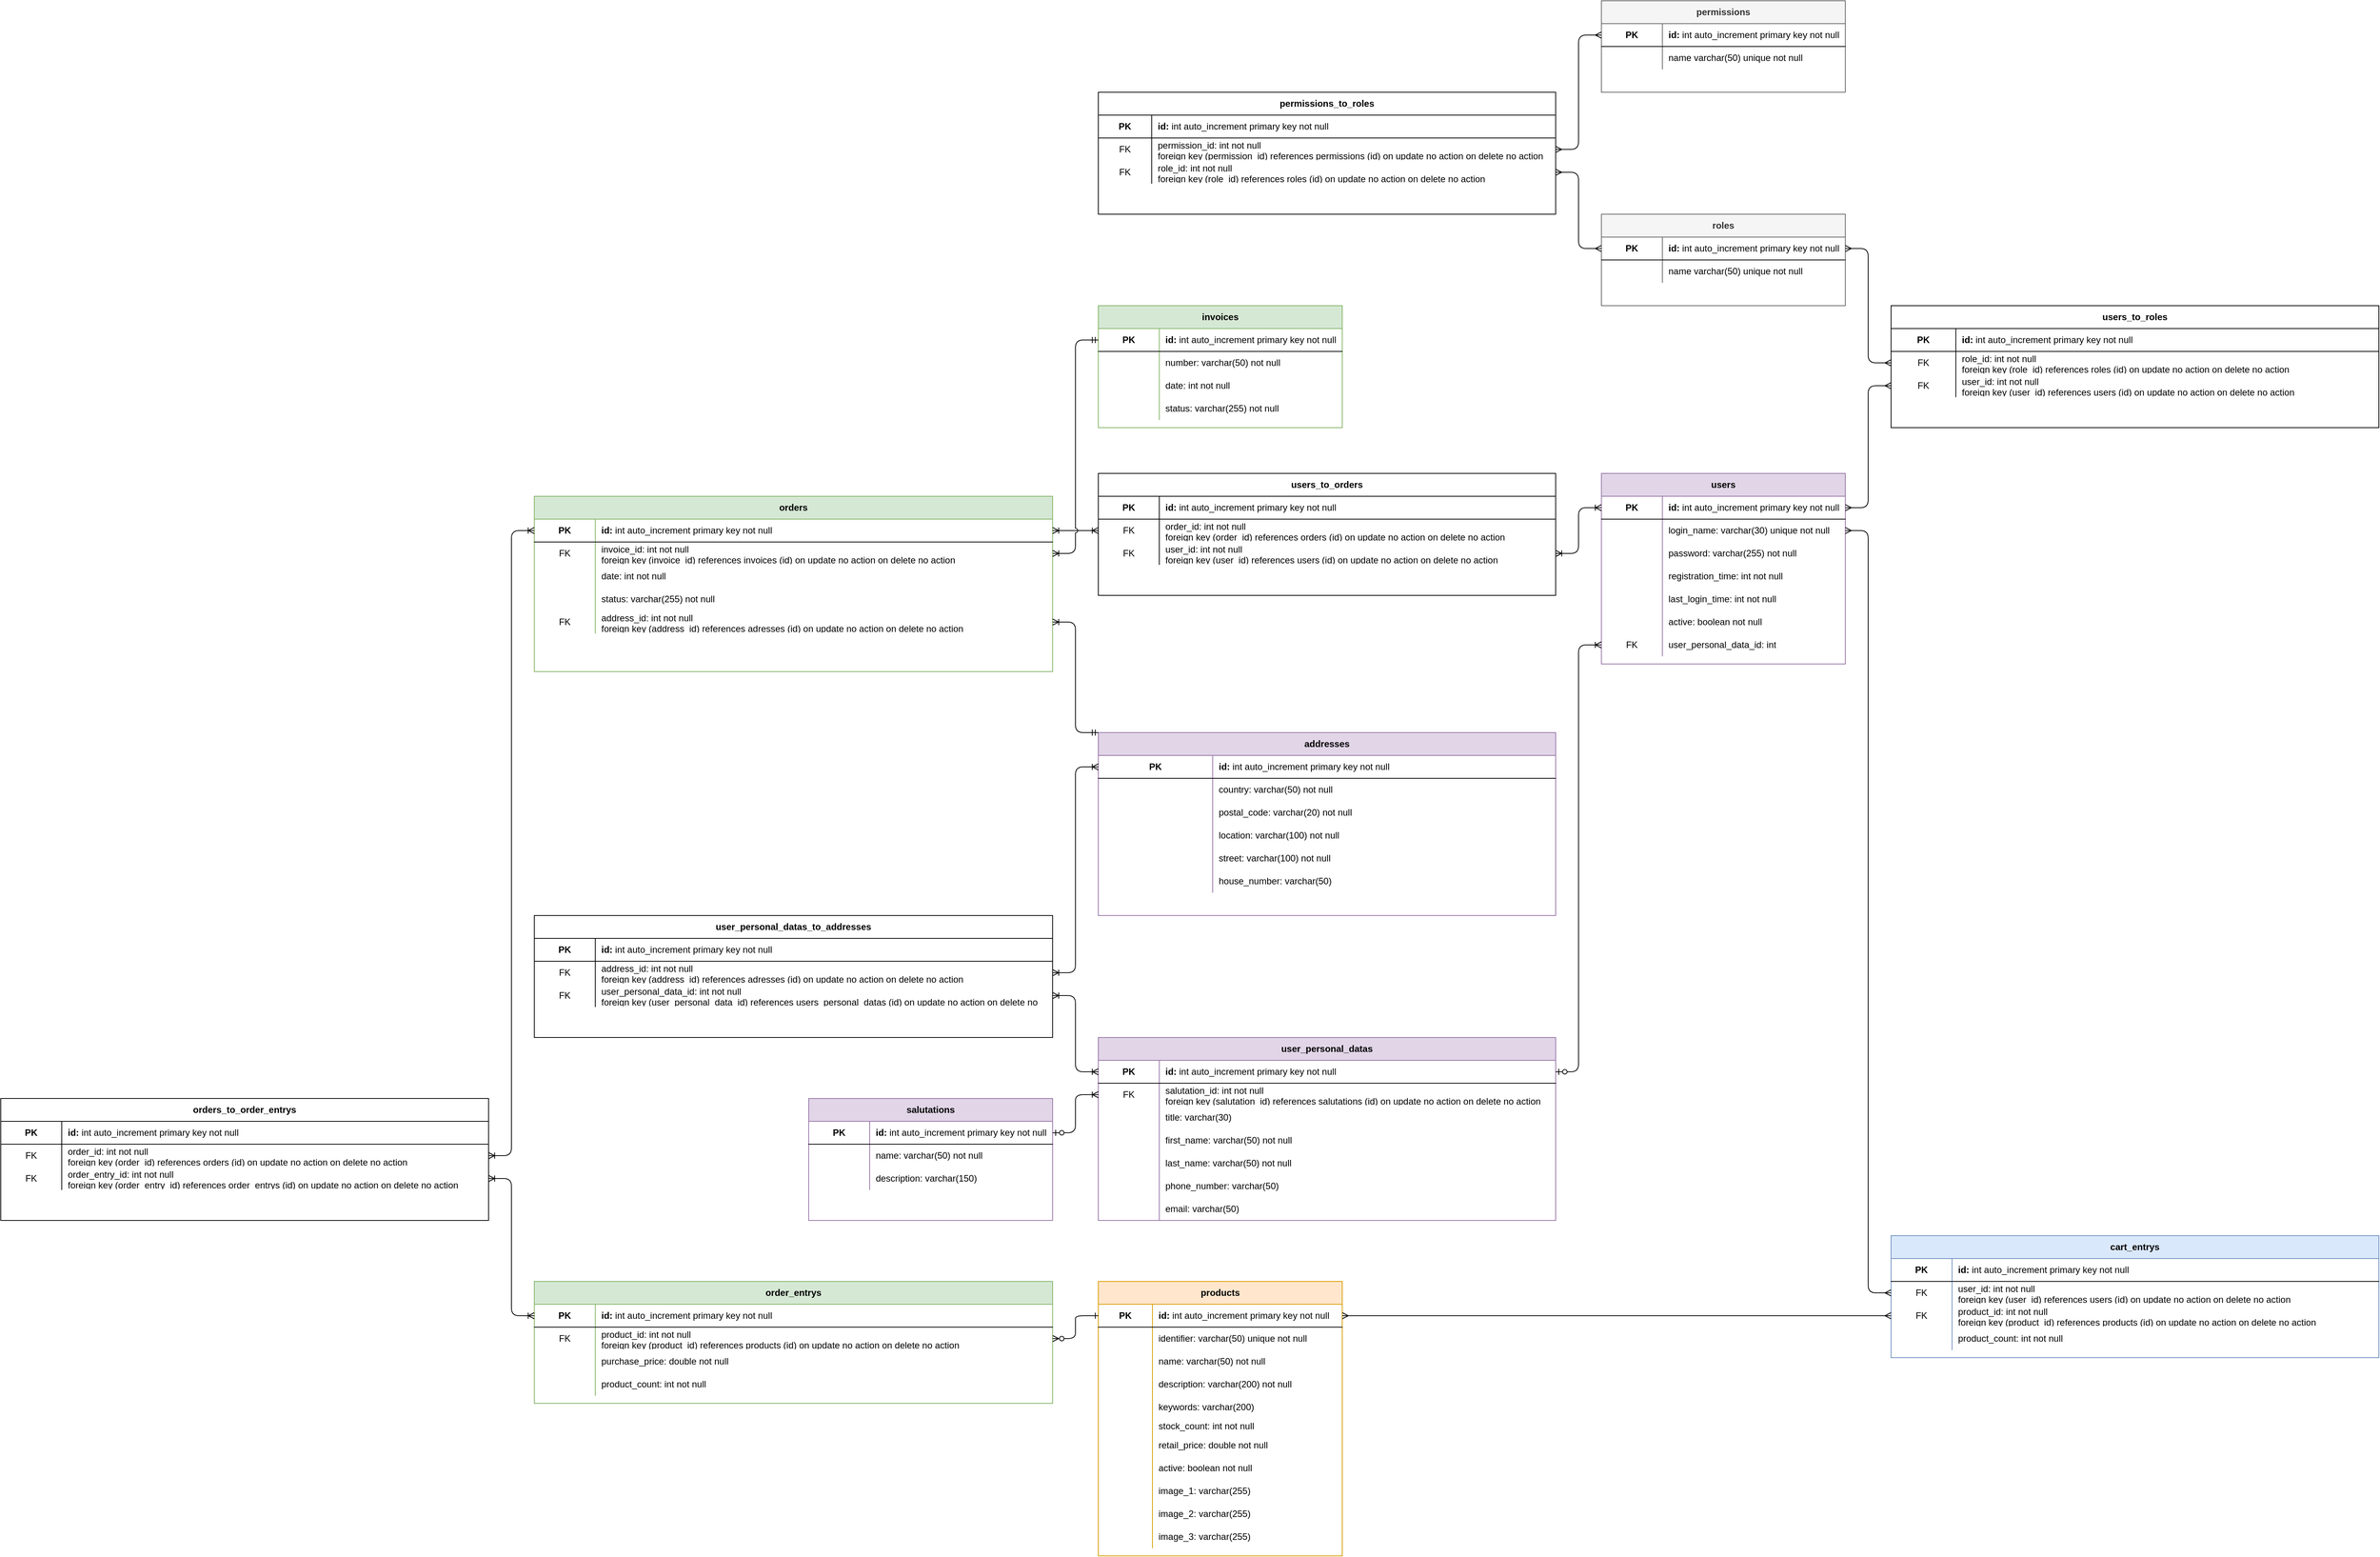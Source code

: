 <mxfile version="13.9.9" type="device"><diagram id="emBrl5HPC8OWLTnWpuDM" name="Seite-1"><mxGraphModel dx="6394" dy="2740" grid="1" gridSize="10" guides="1" tooltips="1" connect="1" arrows="1" fold="1" page="1" pageScale="1" pageWidth="827" pageHeight="1169" math="0" shadow="0"><root><mxCell id="0"/><mxCell id="1" parent="0"/><mxCell id="NzTd8VDksg4KIsSzklnf-1" value="products" style="shape=table;html=1;whiteSpace=wrap;startSize=30;container=1;collapsible=0;childLayout=tableLayout;fixedRows=1;rowLines=0;fontStyle=1;align=center;fillColor=#ffe6cc;strokeColor=#d79b00;" parent="1" vertex="1"><mxGeometry x="60" y="1800" width="320" height="360" as="geometry"/></mxCell><mxCell id="NzTd8VDksg4KIsSzklnf-2" value="" style="shape=partialRectangle;html=1;whiteSpace=wrap;collapsible=0;dropTarget=0;pointerEvents=0;fillColor=none;top=0;left=0;bottom=1;right=0;points=[[0,0.5],[1,0.5]];portConstraint=eastwest;" parent="NzTd8VDksg4KIsSzklnf-1" vertex="1"><mxGeometry y="30" width="320" height="30" as="geometry"/></mxCell><mxCell id="NzTd8VDksg4KIsSzklnf-3" value="&lt;b&gt;PK&lt;/b&gt;" style="shape=partialRectangle;html=1;whiteSpace=wrap;connectable=0;fillColor=none;top=0;left=0;bottom=0;right=0;overflow=hidden;" parent="NzTd8VDksg4KIsSzklnf-2" vertex="1"><mxGeometry width="71" height="30" as="geometry"/></mxCell><mxCell id="NzTd8VDksg4KIsSzklnf-4" value="&lt;b&gt;id:&lt;/b&gt; int&amp;nbsp;auto_increment primary key not null" style="shape=partialRectangle;html=1;whiteSpace=wrap;connectable=0;fillColor=none;top=0;left=0;bottom=0;right=0;align=left;spacingLeft=6;overflow=hidden;" parent="NzTd8VDksg4KIsSzklnf-2" vertex="1"><mxGeometry x="71" width="249" height="30" as="geometry"/></mxCell><mxCell id="NzTd8VDksg4KIsSzklnf-5" value="" style="shape=partialRectangle;html=1;whiteSpace=wrap;collapsible=0;dropTarget=0;pointerEvents=0;fillColor=none;top=0;left=0;bottom=0;right=0;points=[[0,0.5],[1,0.5]];portConstraint=eastwest;" parent="NzTd8VDksg4KIsSzklnf-1" vertex="1"><mxGeometry y="60" width="320" height="30" as="geometry"/></mxCell><mxCell id="NzTd8VDksg4KIsSzklnf-6" value="" style="shape=partialRectangle;html=1;whiteSpace=wrap;connectable=0;fillColor=none;top=0;left=0;bottom=0;right=0;overflow=hidden;" parent="NzTd8VDksg4KIsSzklnf-5" vertex="1"><mxGeometry width="71" height="30" as="geometry"/></mxCell><mxCell id="NzTd8VDksg4KIsSzklnf-7" value="identifier:&amp;nbsp;varchar(50)&amp;nbsp;unique not null" style="shape=partialRectangle;html=1;whiteSpace=wrap;connectable=0;fillColor=none;top=0;left=0;bottom=0;right=0;align=left;spacingLeft=6;overflow=hidden;" parent="NzTd8VDksg4KIsSzklnf-5" vertex="1"><mxGeometry x="71" width="249" height="30" as="geometry"/></mxCell><mxCell id="NzTd8VDksg4KIsSzklnf-8" value="" style="shape=partialRectangle;html=1;whiteSpace=wrap;collapsible=0;dropTarget=0;pointerEvents=0;fillColor=none;top=0;left=0;bottom=0;right=0;points=[[0,0.5],[1,0.5]];portConstraint=eastwest;" parent="NzTd8VDksg4KIsSzklnf-1" vertex="1"><mxGeometry y="90" width="320" height="30" as="geometry"/></mxCell><mxCell id="NzTd8VDksg4KIsSzklnf-9" value="" style="shape=partialRectangle;html=1;whiteSpace=wrap;connectable=0;fillColor=none;top=0;left=0;bottom=0;right=0;overflow=hidden;" parent="NzTd8VDksg4KIsSzklnf-8" vertex="1"><mxGeometry width="71" height="30" as="geometry"/></mxCell><mxCell id="NzTd8VDksg4KIsSzklnf-10" value="name:&amp;nbsp;varchar(50)&amp;nbsp;not null" style="shape=partialRectangle;html=1;whiteSpace=wrap;connectable=0;fillColor=none;top=0;left=0;bottom=0;right=0;align=left;spacingLeft=6;overflow=hidden;" parent="NzTd8VDksg4KIsSzklnf-8" vertex="1"><mxGeometry x="71" width="249" height="30" as="geometry"/></mxCell><mxCell id="NzTd8VDksg4KIsSzklnf-11" value="" style="shape=partialRectangle;html=1;whiteSpace=wrap;collapsible=0;dropTarget=0;pointerEvents=0;fillColor=none;top=0;left=0;bottom=0;right=0;points=[[0,0.5],[1,0.5]];portConstraint=eastwest;" parent="NzTd8VDksg4KIsSzklnf-1" vertex="1"><mxGeometry y="120" width="320" height="30" as="geometry"/></mxCell><mxCell id="NzTd8VDksg4KIsSzklnf-12" value="" style="shape=partialRectangle;html=1;whiteSpace=wrap;connectable=0;fillColor=none;top=0;left=0;bottom=0;right=0;overflow=hidden;" parent="NzTd8VDksg4KIsSzklnf-11" vertex="1"><mxGeometry width="71" height="30" as="geometry"/></mxCell><mxCell id="NzTd8VDksg4KIsSzklnf-13" value="description:&amp;nbsp;varchar(200)&amp;nbsp;not null" style="shape=partialRectangle;html=1;whiteSpace=wrap;connectable=0;fillColor=none;top=0;left=0;bottom=0;right=0;align=left;spacingLeft=6;overflow=hidden;" parent="NzTd8VDksg4KIsSzklnf-11" vertex="1"><mxGeometry x="71" width="249" height="30" as="geometry"/></mxCell><mxCell id="NzTd8VDksg4KIsSzklnf-14" value="" style="shape=partialRectangle;html=1;whiteSpace=wrap;collapsible=0;dropTarget=0;pointerEvents=0;fillColor=none;top=0;left=0;bottom=0;right=0;points=[[0,0.5],[1,0.5]];portConstraint=eastwest;" parent="NzTd8VDksg4KIsSzklnf-1" vertex="1"><mxGeometry y="150" width="320" height="30" as="geometry"/></mxCell><mxCell id="NzTd8VDksg4KIsSzklnf-15" value="" style="shape=partialRectangle;html=1;whiteSpace=wrap;connectable=0;fillColor=none;top=0;left=0;bottom=0;right=0;overflow=hidden;" parent="NzTd8VDksg4KIsSzklnf-14" vertex="1"><mxGeometry width="71" height="30" as="geometry"/></mxCell><mxCell id="NzTd8VDksg4KIsSzklnf-16" value="keywords:&amp;nbsp;varchar(200)" style="shape=partialRectangle;html=1;whiteSpace=wrap;connectable=0;fillColor=none;top=0;left=0;bottom=0;right=0;align=left;spacingLeft=6;overflow=hidden;" parent="NzTd8VDksg4KIsSzklnf-14" vertex="1"><mxGeometry x="71" width="249" height="30" as="geometry"/></mxCell><mxCell id="NzTd8VDksg4KIsSzklnf-17" value="" style="shape=partialRectangle;html=1;whiteSpace=wrap;collapsible=0;dropTarget=0;pointerEvents=0;fillColor=none;top=0;left=0;bottom=0;right=0;points=[[0,0.5],[1,0.5]];portConstraint=eastwest;" parent="NzTd8VDksg4KIsSzklnf-1" vertex="1"><mxGeometry y="180" width="320" height="20" as="geometry"/></mxCell><mxCell id="NzTd8VDksg4KIsSzklnf-18" value="" style="shape=partialRectangle;html=1;whiteSpace=wrap;connectable=0;fillColor=none;top=0;left=0;bottom=0;right=0;overflow=hidden;" parent="NzTd8VDksg4KIsSzklnf-17" vertex="1"><mxGeometry width="71" height="20" as="geometry"/></mxCell><mxCell id="NzTd8VDksg4KIsSzklnf-19" value="stock_count: int&amp;nbsp;not null" style="shape=partialRectangle;html=1;whiteSpace=wrap;connectable=0;fillColor=none;top=0;left=0;bottom=0;right=0;align=left;spacingLeft=6;overflow=hidden;" parent="NzTd8VDksg4KIsSzklnf-17" vertex="1"><mxGeometry x="71" width="249" height="20" as="geometry"/></mxCell><mxCell id="NzTd8VDksg4KIsSzklnf-39" value="" style="shape=partialRectangle;html=1;whiteSpace=wrap;collapsible=0;dropTarget=0;pointerEvents=0;fillColor=none;top=0;left=0;bottom=0;right=0;points=[[0,0.5],[1,0.5]];portConstraint=eastwest;" parent="NzTd8VDksg4KIsSzklnf-1" vertex="1"><mxGeometry y="200" width="320" height="30" as="geometry"/></mxCell><mxCell id="NzTd8VDksg4KIsSzklnf-40" value="" style="shape=partialRectangle;html=1;whiteSpace=wrap;connectable=0;fillColor=none;top=0;left=0;bottom=0;right=0;overflow=hidden;" parent="NzTd8VDksg4KIsSzklnf-39" vertex="1"><mxGeometry width="71" height="30" as="geometry"/></mxCell><mxCell id="NzTd8VDksg4KIsSzklnf-41" value="retail_price: double&amp;nbsp;not null" style="shape=partialRectangle;html=1;whiteSpace=wrap;connectable=0;fillColor=none;top=0;left=0;bottom=0;right=0;align=left;spacingLeft=6;overflow=hidden;" parent="NzTd8VDksg4KIsSzklnf-39" vertex="1"><mxGeometry x="71" width="249" height="30" as="geometry"/></mxCell><mxCell id="NzTd8VDksg4KIsSzklnf-64" value="" style="shape=partialRectangle;html=1;whiteSpace=wrap;collapsible=0;dropTarget=0;pointerEvents=0;fillColor=none;top=0;left=0;bottom=0;right=0;points=[[0,0.5],[1,0.5]];portConstraint=eastwest;" parent="NzTd8VDksg4KIsSzklnf-1" vertex="1"><mxGeometry y="230" width="320" height="30" as="geometry"/></mxCell><mxCell id="NzTd8VDksg4KIsSzklnf-65" value="" style="shape=partialRectangle;html=1;whiteSpace=wrap;connectable=0;fillColor=none;top=0;left=0;bottom=0;right=0;overflow=hidden;" parent="NzTd8VDksg4KIsSzklnf-64" vertex="1"><mxGeometry width="71" height="30" as="geometry"/></mxCell><mxCell id="NzTd8VDksg4KIsSzklnf-66" value="active: boolean not null" style="shape=partialRectangle;html=1;whiteSpace=wrap;connectable=0;fillColor=none;top=0;left=0;bottom=0;right=0;align=left;spacingLeft=6;overflow=hidden;" parent="NzTd8VDksg4KIsSzklnf-64" vertex="1"><mxGeometry x="71" width="249" height="30" as="geometry"/></mxCell><mxCell id="NzTd8VDksg4KIsSzklnf-67" value="" style="shape=partialRectangle;html=1;whiteSpace=wrap;collapsible=0;dropTarget=0;pointerEvents=0;fillColor=none;top=0;left=0;bottom=0;right=0;points=[[0,0.5],[1,0.5]];portConstraint=eastwest;" parent="NzTd8VDksg4KIsSzklnf-1" vertex="1"><mxGeometry y="260" width="320" height="30" as="geometry"/></mxCell><mxCell id="NzTd8VDksg4KIsSzklnf-68" value="" style="shape=partialRectangle;html=1;whiteSpace=wrap;connectable=0;fillColor=none;top=0;left=0;bottom=0;right=0;overflow=hidden;" parent="NzTd8VDksg4KIsSzklnf-67" vertex="1"><mxGeometry width="71" height="30" as="geometry"/></mxCell><mxCell id="NzTd8VDksg4KIsSzklnf-69" value="image_1: varchar(255)" style="shape=partialRectangle;html=1;whiteSpace=wrap;connectable=0;fillColor=none;top=0;left=0;bottom=0;right=0;align=left;spacingLeft=6;overflow=hidden;" parent="NzTd8VDksg4KIsSzklnf-67" vertex="1"><mxGeometry x="71" width="249" height="30" as="geometry"/></mxCell><mxCell id="NzTd8VDksg4KIsSzklnf-70" value="" style="shape=partialRectangle;html=1;whiteSpace=wrap;collapsible=0;dropTarget=0;pointerEvents=0;fillColor=none;top=0;left=0;bottom=0;right=0;points=[[0,0.5],[1,0.5]];portConstraint=eastwest;" parent="NzTd8VDksg4KIsSzklnf-1" vertex="1"><mxGeometry y="290" width="320" height="30" as="geometry"/></mxCell><mxCell id="NzTd8VDksg4KIsSzklnf-71" value="" style="shape=partialRectangle;html=1;whiteSpace=wrap;connectable=0;fillColor=none;top=0;left=0;bottom=0;right=0;overflow=hidden;" parent="NzTd8VDksg4KIsSzklnf-70" vertex="1"><mxGeometry width="71" height="30" as="geometry"/></mxCell><mxCell id="NzTd8VDksg4KIsSzklnf-72" value="image_2: varchar(255)" style="shape=partialRectangle;html=1;whiteSpace=wrap;connectable=0;fillColor=none;top=0;left=0;bottom=0;right=0;align=left;spacingLeft=6;overflow=hidden;" parent="NzTd8VDksg4KIsSzklnf-70" vertex="1"><mxGeometry x="71" width="249" height="30" as="geometry"/></mxCell><mxCell id="NzTd8VDksg4KIsSzklnf-73" value="" style="shape=partialRectangle;html=1;whiteSpace=wrap;collapsible=0;dropTarget=0;pointerEvents=0;fillColor=none;top=0;left=0;bottom=0;right=0;points=[[0,0.5],[1,0.5]];portConstraint=eastwest;" parent="NzTd8VDksg4KIsSzklnf-1" vertex="1"><mxGeometry y="320" width="320" height="30" as="geometry"/></mxCell><mxCell id="NzTd8VDksg4KIsSzklnf-74" value="" style="shape=partialRectangle;html=1;whiteSpace=wrap;connectable=0;fillColor=none;top=0;left=0;bottom=0;right=0;overflow=hidden;" parent="NzTd8VDksg4KIsSzklnf-73" vertex="1"><mxGeometry width="71" height="30" as="geometry"/></mxCell><mxCell id="NzTd8VDksg4KIsSzklnf-75" value="image_3: varchar(255)" style="shape=partialRectangle;html=1;whiteSpace=wrap;connectable=0;fillColor=none;top=0;left=0;bottom=0;right=0;align=left;spacingLeft=6;overflow=hidden;" parent="NzTd8VDksg4KIsSzklnf-73" vertex="1"><mxGeometry x="71" width="249" height="30" as="geometry"/></mxCell><mxCell id="NzTd8VDksg4KIsSzklnf-86" value="users" style="shape=table;html=1;whiteSpace=wrap;startSize=30;container=1;collapsible=0;childLayout=tableLayout;fixedRows=1;rowLines=0;fontStyle=1;align=center;fillColor=#e1d5e7;strokeColor=#9673a6;" parent="1" vertex="1"><mxGeometry x="720" y="740" width="320" height="250" as="geometry"/></mxCell><mxCell id="NzTd8VDksg4KIsSzklnf-87" value="" style="shape=partialRectangle;html=1;whiteSpace=wrap;collapsible=0;dropTarget=0;pointerEvents=0;fillColor=none;top=0;left=0;bottom=1;right=0;points=[[0,0.5],[1,0.5]];portConstraint=eastwest;" parent="NzTd8VDksg4KIsSzklnf-86" vertex="1"><mxGeometry y="30" width="320" height="30" as="geometry"/></mxCell><mxCell id="NzTd8VDksg4KIsSzklnf-88" value="&lt;b&gt;PK&lt;/b&gt;" style="shape=partialRectangle;html=1;whiteSpace=wrap;connectable=0;fillColor=none;top=0;left=0;bottom=0;right=0;overflow=hidden;" parent="NzTd8VDksg4KIsSzklnf-87" vertex="1"><mxGeometry width="80" height="30" as="geometry"/></mxCell><mxCell id="NzTd8VDksg4KIsSzklnf-89" value="&lt;b&gt;id:&lt;/b&gt; int&amp;nbsp;auto_increment primary key not null" style="shape=partialRectangle;html=1;whiteSpace=wrap;connectable=0;fillColor=none;top=0;left=0;bottom=0;right=0;align=left;spacingLeft=6;overflow=hidden;" parent="NzTd8VDksg4KIsSzklnf-87" vertex="1"><mxGeometry x="80" width="240" height="30" as="geometry"/></mxCell><mxCell id="NzTd8VDksg4KIsSzklnf-90" value="" style="shape=partialRectangle;html=1;whiteSpace=wrap;collapsible=0;dropTarget=0;pointerEvents=0;fillColor=none;top=0;left=0;bottom=0;right=0;points=[[0,0.5],[1,0.5]];portConstraint=eastwest;" parent="NzTd8VDksg4KIsSzklnf-86" vertex="1"><mxGeometry y="60" width="320" height="30" as="geometry"/></mxCell><mxCell id="NzTd8VDksg4KIsSzklnf-91" value="" style="shape=partialRectangle;html=1;whiteSpace=wrap;connectable=0;fillColor=none;top=0;left=0;bottom=0;right=0;overflow=hidden;" parent="NzTd8VDksg4KIsSzklnf-90" vertex="1"><mxGeometry width="80" height="30" as="geometry"/></mxCell><mxCell id="NzTd8VDksg4KIsSzklnf-92" value="login_name: varchar(30) unique not null" style="shape=partialRectangle;html=1;whiteSpace=wrap;connectable=0;fillColor=none;top=0;left=0;bottom=0;right=0;align=left;spacingLeft=6;overflow=hidden;" parent="NzTd8VDksg4KIsSzklnf-90" vertex="1"><mxGeometry x="80" width="240" height="30" as="geometry"/></mxCell><mxCell id="NzTd8VDksg4KIsSzklnf-96" value="" style="shape=partialRectangle;html=1;whiteSpace=wrap;collapsible=0;dropTarget=0;pointerEvents=0;fillColor=none;top=0;left=0;bottom=0;right=0;points=[[0,0.5],[1,0.5]];portConstraint=eastwest;" parent="NzTd8VDksg4KIsSzklnf-86" vertex="1"><mxGeometry y="90" width="320" height="30" as="geometry"/></mxCell><mxCell id="NzTd8VDksg4KIsSzklnf-97" value="" style="shape=partialRectangle;html=1;whiteSpace=wrap;connectable=0;fillColor=none;top=0;left=0;bottom=0;right=0;overflow=hidden;" parent="NzTd8VDksg4KIsSzklnf-96" vertex="1"><mxGeometry width="80" height="30" as="geometry"/></mxCell><mxCell id="NzTd8VDksg4KIsSzklnf-98" value="password: varchar(255) not null" style="shape=partialRectangle;html=1;whiteSpace=wrap;connectable=0;fillColor=none;top=0;left=0;bottom=0;right=0;align=left;spacingLeft=6;overflow=hidden;" parent="NzTd8VDksg4KIsSzklnf-96" vertex="1"><mxGeometry x="80" width="240" height="30" as="geometry"/></mxCell><mxCell id="NzTd8VDksg4KIsSzklnf-99" value="" style="shape=partialRectangle;html=1;whiteSpace=wrap;collapsible=0;dropTarget=0;pointerEvents=0;fillColor=none;top=0;left=0;bottom=0;right=0;points=[[0,0.5],[1,0.5]];portConstraint=eastwest;" parent="NzTd8VDksg4KIsSzklnf-86" vertex="1"><mxGeometry y="120" width="320" height="30" as="geometry"/></mxCell><mxCell id="NzTd8VDksg4KIsSzklnf-100" value="" style="shape=partialRectangle;html=1;whiteSpace=wrap;connectable=0;fillColor=none;top=0;left=0;bottom=0;right=0;overflow=hidden;" parent="NzTd8VDksg4KIsSzklnf-99" vertex="1"><mxGeometry width="80" height="30" as="geometry"/></mxCell><mxCell id="NzTd8VDksg4KIsSzklnf-101" value="registration_time: int not null" style="shape=partialRectangle;html=1;whiteSpace=wrap;connectable=0;fillColor=none;top=0;left=0;bottom=0;right=0;align=left;spacingLeft=6;overflow=hidden;" parent="NzTd8VDksg4KIsSzklnf-99" vertex="1"><mxGeometry x="80" width="240" height="30" as="geometry"/></mxCell><mxCell id="NzTd8VDksg4KIsSzklnf-102" value="" style="shape=partialRectangle;html=1;whiteSpace=wrap;collapsible=0;dropTarget=0;pointerEvents=0;fillColor=none;top=0;left=0;bottom=0;right=0;points=[[0,0.5],[1,0.5]];portConstraint=eastwest;" parent="NzTd8VDksg4KIsSzklnf-86" vertex="1"><mxGeometry y="150" width="320" height="30" as="geometry"/></mxCell><mxCell id="NzTd8VDksg4KIsSzklnf-103" value="" style="shape=partialRectangle;html=1;whiteSpace=wrap;connectable=0;fillColor=none;top=0;left=0;bottom=0;right=0;overflow=hidden;" parent="NzTd8VDksg4KIsSzklnf-102" vertex="1"><mxGeometry width="80" height="30" as="geometry"/></mxCell><mxCell id="NzTd8VDksg4KIsSzklnf-104" value="last_login_time: int not null" style="shape=partialRectangle;html=1;whiteSpace=wrap;connectable=0;fillColor=none;top=0;left=0;bottom=0;right=0;align=left;spacingLeft=6;overflow=hidden;" parent="NzTd8VDksg4KIsSzklnf-102" vertex="1"><mxGeometry x="80" width="240" height="30" as="geometry"/></mxCell><mxCell id="NzTd8VDksg4KIsSzklnf-108" value="" style="shape=partialRectangle;html=1;whiteSpace=wrap;collapsible=0;dropTarget=0;pointerEvents=0;fillColor=none;top=0;left=0;bottom=0;right=0;points=[[0,0.5],[1,0.5]];portConstraint=eastwest;" parent="NzTd8VDksg4KIsSzklnf-86" vertex="1"><mxGeometry y="180" width="320" height="30" as="geometry"/></mxCell><mxCell id="NzTd8VDksg4KIsSzklnf-109" value="" style="shape=partialRectangle;html=1;whiteSpace=wrap;connectable=0;fillColor=none;top=0;left=0;bottom=0;right=0;overflow=hidden;" parent="NzTd8VDksg4KIsSzklnf-108" vertex="1"><mxGeometry width="80" height="30" as="geometry"/></mxCell><mxCell id="NzTd8VDksg4KIsSzklnf-110" value="active: boolean not null" style="shape=partialRectangle;html=1;whiteSpace=wrap;connectable=0;fillColor=none;top=0;left=0;bottom=0;right=0;align=left;spacingLeft=6;overflow=hidden;" parent="NzTd8VDksg4KIsSzklnf-108" vertex="1"><mxGeometry x="80" width="240" height="30" as="geometry"/></mxCell><mxCell id="mi3xMfkXDwoJNMSxES1c-165" value="" style="shape=partialRectangle;html=1;whiteSpace=wrap;collapsible=0;dropTarget=0;pointerEvents=0;fillColor=none;top=0;left=0;bottom=0;right=0;points=[[0,0.5],[1,0.5]];portConstraint=eastwest;" parent="NzTd8VDksg4KIsSzklnf-86" vertex="1"><mxGeometry y="210" width="320" height="30" as="geometry"/></mxCell><mxCell id="mi3xMfkXDwoJNMSxES1c-166" value="FK" style="shape=partialRectangle;html=1;whiteSpace=wrap;connectable=0;fillColor=none;top=0;left=0;bottom=0;right=0;overflow=hidden;" parent="mi3xMfkXDwoJNMSxES1c-165" vertex="1"><mxGeometry width="80" height="30" as="geometry"/></mxCell><mxCell id="mi3xMfkXDwoJNMSxES1c-167" value="user_personal_data_id: int" style="shape=partialRectangle;html=1;whiteSpace=wrap;connectable=0;top=0;left=0;bottom=0;right=0;align=left;spacingLeft=6;overflow=hidden;fillColor=none;" parent="mi3xMfkXDwoJNMSxES1c-165" vertex="1"><mxGeometry x="80" width="240" height="30" as="geometry"/></mxCell><mxCell id="NzTd8VDksg4KIsSzklnf-120" value="permissions" style="shape=table;html=1;whiteSpace=wrap;startSize=30;container=1;collapsible=0;childLayout=tableLayout;fixedRows=1;rowLines=0;fontStyle=1;align=center;fillColor=#f5f5f5;strokeColor=#666666;fontColor=#333333;" parent="1" vertex="1"><mxGeometry x="720" y="120" width="320" height="120" as="geometry"/></mxCell><mxCell id="NzTd8VDksg4KIsSzklnf-121" value="" style="shape=partialRectangle;html=1;whiteSpace=wrap;collapsible=0;dropTarget=0;pointerEvents=0;fillColor=none;top=0;left=0;bottom=1;right=0;points=[[0,0.5],[1,0.5]];portConstraint=eastwest;" parent="NzTd8VDksg4KIsSzklnf-120" vertex="1"><mxGeometry y="30" width="320" height="30" as="geometry"/></mxCell><mxCell id="NzTd8VDksg4KIsSzklnf-122" value="&lt;b&gt;PK&lt;/b&gt;" style="shape=partialRectangle;html=1;whiteSpace=wrap;connectable=0;fillColor=none;top=0;left=0;bottom=0;right=0;overflow=hidden;" parent="NzTd8VDksg4KIsSzklnf-121" vertex="1"><mxGeometry width="80" height="30" as="geometry"/></mxCell><mxCell id="NzTd8VDksg4KIsSzklnf-123" value="&lt;b&gt;id:&lt;/b&gt; int&amp;nbsp;auto_increment primary key not null" style="shape=partialRectangle;html=1;whiteSpace=wrap;connectable=0;fillColor=none;top=0;left=0;bottom=0;right=0;align=left;spacingLeft=6;overflow=hidden;" parent="NzTd8VDksg4KIsSzklnf-121" vertex="1"><mxGeometry x="80" width="240" height="30" as="geometry"/></mxCell><mxCell id="NzTd8VDksg4KIsSzklnf-124" value="" style="shape=partialRectangle;html=1;whiteSpace=wrap;collapsible=0;dropTarget=0;pointerEvents=0;fillColor=none;top=0;left=0;bottom=0;right=0;points=[[0,0.5],[1,0.5]];portConstraint=eastwest;" parent="NzTd8VDksg4KIsSzklnf-120" vertex="1"><mxGeometry y="60" width="320" height="30" as="geometry"/></mxCell><mxCell id="NzTd8VDksg4KIsSzklnf-125" value="" style="shape=partialRectangle;html=1;whiteSpace=wrap;connectable=0;fillColor=none;top=0;left=0;bottom=0;right=0;overflow=hidden;" parent="NzTd8VDksg4KIsSzklnf-124" vertex="1"><mxGeometry width="80" height="30" as="geometry"/></mxCell><mxCell id="NzTd8VDksg4KIsSzklnf-126" value="name varchar(50) unique not null" style="shape=partialRectangle;html=1;whiteSpace=wrap;connectable=0;fillColor=none;top=0;left=0;bottom=0;right=0;align=left;spacingLeft=6;overflow=hidden;" parent="NzTd8VDksg4KIsSzklnf-124" vertex="1"><mxGeometry x="80" width="240" height="30" as="geometry"/></mxCell><mxCell id="NzTd8VDksg4KIsSzklnf-142" value="roles" style="shape=table;html=1;whiteSpace=wrap;startSize=30;container=1;collapsible=0;childLayout=tableLayout;fixedRows=1;rowLines=0;fontStyle=1;align=center;fillColor=#f5f5f5;strokeColor=#666666;fontColor=#333333;" parent="1" vertex="1"><mxGeometry x="720" y="400" width="320" height="120" as="geometry"/></mxCell><mxCell id="NzTd8VDksg4KIsSzklnf-143" value="" style="shape=partialRectangle;html=1;whiteSpace=wrap;collapsible=0;dropTarget=0;pointerEvents=0;fillColor=none;top=0;left=0;bottom=1;right=0;points=[[0,0.5],[1,0.5]];portConstraint=eastwest;" parent="NzTd8VDksg4KIsSzklnf-142" vertex="1"><mxGeometry y="30" width="320" height="30" as="geometry"/></mxCell><mxCell id="NzTd8VDksg4KIsSzklnf-144" value="&lt;b&gt;PK&lt;/b&gt;" style="shape=partialRectangle;html=1;whiteSpace=wrap;connectable=0;fillColor=none;top=0;left=0;bottom=0;right=0;overflow=hidden;" parent="NzTd8VDksg4KIsSzklnf-143" vertex="1"><mxGeometry width="80" height="30" as="geometry"/></mxCell><mxCell id="NzTd8VDksg4KIsSzklnf-145" value="&lt;b&gt;id:&lt;/b&gt; int&amp;nbsp;auto_increment primary key not null" style="shape=partialRectangle;html=1;whiteSpace=wrap;connectable=0;fillColor=none;top=0;left=0;bottom=0;right=0;align=left;spacingLeft=6;overflow=hidden;" parent="NzTd8VDksg4KIsSzklnf-143" vertex="1"><mxGeometry x="80" width="240" height="30" as="geometry"/></mxCell><mxCell id="NzTd8VDksg4KIsSzklnf-146" value="" style="shape=partialRectangle;html=1;whiteSpace=wrap;collapsible=0;dropTarget=0;pointerEvents=0;fillColor=none;top=0;left=0;bottom=0;right=0;points=[[0,0.5],[1,0.5]];portConstraint=eastwest;" parent="NzTd8VDksg4KIsSzklnf-142" vertex="1"><mxGeometry y="60" width="320" height="30" as="geometry"/></mxCell><mxCell id="NzTd8VDksg4KIsSzklnf-147" value="" style="shape=partialRectangle;html=1;whiteSpace=wrap;connectable=0;fillColor=none;top=0;left=0;bottom=0;right=0;overflow=hidden;" parent="NzTd8VDksg4KIsSzklnf-146" vertex="1"><mxGeometry width="80" height="30" as="geometry"/></mxCell><mxCell id="NzTd8VDksg4KIsSzklnf-148" value="name varchar(50) unique not null" style="shape=partialRectangle;html=1;whiteSpace=wrap;connectable=0;fillColor=none;top=0;left=0;bottom=0;right=0;align=left;spacingLeft=6;overflow=hidden;" parent="NzTd8VDksg4KIsSzklnf-146" vertex="1"><mxGeometry x="80" width="240" height="30" as="geometry"/></mxCell><mxCell id="NzTd8VDksg4KIsSzklnf-152" value="permissions_to_roles" style="shape=table;html=1;whiteSpace=wrap;startSize=30;container=1;collapsible=0;childLayout=tableLayout;fixedRows=1;rowLines=0;fontStyle=1;align=center;" parent="1" vertex="1"><mxGeometry x="60" y="240" width="600" height="160" as="geometry"/></mxCell><mxCell id="NzTd8VDksg4KIsSzklnf-153" value="" style="shape=partialRectangle;html=1;whiteSpace=wrap;collapsible=0;dropTarget=0;pointerEvents=0;fillColor=none;top=0;left=0;bottom=1;right=0;points=[[0,0.5],[1,0.5]];portConstraint=eastwest;" parent="NzTd8VDksg4KIsSzklnf-152" vertex="1"><mxGeometry y="30" width="600" height="30" as="geometry"/></mxCell><mxCell id="NzTd8VDksg4KIsSzklnf-154" value="&lt;b&gt;PK&lt;/b&gt;" style="shape=partialRectangle;html=1;whiteSpace=wrap;connectable=0;fillColor=none;top=0;left=0;bottom=0;right=0;overflow=hidden;" parent="NzTd8VDksg4KIsSzklnf-153" vertex="1"><mxGeometry width="70" height="30" as="geometry"/></mxCell><mxCell id="NzTd8VDksg4KIsSzklnf-155" value="&lt;b&gt;id:&lt;/b&gt; int&amp;nbsp;auto_increment primary key not null" style="shape=partialRectangle;html=1;whiteSpace=wrap;connectable=0;fillColor=none;top=0;left=0;bottom=0;right=0;align=left;spacingLeft=6;overflow=hidden;" parent="NzTd8VDksg4KIsSzklnf-153" vertex="1"><mxGeometry x="70" width="530" height="30" as="geometry"/></mxCell><mxCell id="NzTd8VDksg4KIsSzklnf-159" value="" style="shape=partialRectangle;html=1;whiteSpace=wrap;collapsible=0;dropTarget=0;pointerEvents=0;fillColor=none;top=0;left=0;bottom=0;right=0;points=[[0,0.5],[1,0.5]];portConstraint=eastwest;" parent="NzTd8VDksg4KIsSzklnf-152" vertex="1"><mxGeometry y="60" width="600" height="30" as="geometry"/></mxCell><mxCell id="NzTd8VDksg4KIsSzklnf-160" value="FK" style="shape=partialRectangle;html=1;whiteSpace=wrap;connectable=0;fillColor=none;top=0;left=0;bottom=0;right=0;overflow=hidden;" parent="NzTd8VDksg4KIsSzklnf-159" vertex="1"><mxGeometry width="70" height="30" as="geometry"/></mxCell><mxCell id="NzTd8VDksg4KIsSzklnf-161" value="permission_id: int not null&lt;br&gt;foreign key (permission_id) references permissions (id) on update no action on delete no action" style="shape=partialRectangle;html=1;whiteSpace=wrap;connectable=0;top=0;left=0;bottom=0;right=0;align=left;spacingLeft=6;overflow=hidden;fillColor=none;" parent="NzTd8VDksg4KIsSzklnf-159" vertex="1"><mxGeometry x="70" width="530" height="30" as="geometry"/></mxCell><mxCell id="NzTd8VDksg4KIsSzklnf-156" value="" style="shape=partialRectangle;html=1;whiteSpace=wrap;collapsible=0;dropTarget=0;pointerEvents=0;fillColor=none;top=0;left=0;bottom=0;right=0;points=[[0,0.5],[1,0.5]];portConstraint=eastwest;" parent="NzTd8VDksg4KIsSzklnf-152" vertex="1"><mxGeometry y="90" width="600" height="30" as="geometry"/></mxCell><mxCell id="NzTd8VDksg4KIsSzklnf-157" value="FK" style="shape=partialRectangle;html=1;whiteSpace=wrap;connectable=0;fillColor=none;top=0;left=0;bottom=0;right=0;overflow=hidden;" parent="NzTd8VDksg4KIsSzklnf-156" vertex="1"><mxGeometry width="70" height="30" as="geometry"/></mxCell><mxCell id="NzTd8VDksg4KIsSzklnf-158" value="role_id: int not null&lt;br&gt;foreign key (role_id) references roles (id) on update no action on delete no action" style="shape=partialRectangle;html=1;whiteSpace=wrap;connectable=0;fillColor=none;top=0;left=0;bottom=0;right=0;align=left;spacingLeft=6;overflow=hidden;" parent="NzTd8VDksg4KIsSzklnf-156" vertex="1"><mxGeometry x="70" width="530" height="30" as="geometry"/></mxCell><mxCell id="mi3xMfkXDwoJNMSxES1c-1" value="" style="edgeStyle=entityRelationEdgeStyle;fontSize=12;html=1;endArrow=ERmany;startArrow=ERmany;entryX=0;entryY=0.5;entryDx=0;entryDy=0;exitX=1;exitY=0.5;exitDx=0;exitDy=0;" parent="1" source="NzTd8VDksg4KIsSzklnf-159" target="NzTd8VDksg4KIsSzklnf-121" edge="1"><mxGeometry width="100" height="100" relative="1" as="geometry"><mxPoint x="550" y="430" as="sourcePoint"/><mxPoint x="650" y="330" as="targetPoint"/></mxGeometry></mxCell><mxCell id="mi3xMfkXDwoJNMSxES1c-2" value="" style="edgeStyle=entityRelationEdgeStyle;fontSize=12;html=1;endArrow=ERmany;startArrow=ERmany;entryX=0;entryY=0.5;entryDx=0;entryDy=0;exitX=1;exitY=0.5;exitDx=0;exitDy=0;" parent="1" source="NzTd8VDksg4KIsSzklnf-156" target="NzTd8VDksg4KIsSzklnf-143" edge="1"><mxGeometry width="100" height="100" relative="1" as="geometry"><mxPoint x="580" y="625" as="sourcePoint"/><mxPoint x="660" y="435" as="targetPoint"/></mxGeometry></mxCell><mxCell id="mi3xMfkXDwoJNMSxES1c-3" value="users_to_roles" style="shape=table;html=1;whiteSpace=wrap;startSize=30;container=1;collapsible=0;childLayout=tableLayout;fixedRows=1;rowLines=0;fontStyle=1;align=center;" parent="1" vertex="1"><mxGeometry x="1100" y="520" width="640" height="160" as="geometry"/></mxCell><mxCell id="mi3xMfkXDwoJNMSxES1c-4" value="" style="shape=partialRectangle;html=1;whiteSpace=wrap;collapsible=0;dropTarget=0;pointerEvents=0;fillColor=none;top=0;left=0;bottom=1;right=0;points=[[0,0.5],[1,0.5]];portConstraint=eastwest;" parent="mi3xMfkXDwoJNMSxES1c-3" vertex="1"><mxGeometry y="30" width="640" height="30" as="geometry"/></mxCell><mxCell id="mi3xMfkXDwoJNMSxES1c-5" value="&lt;b&gt;PK&lt;/b&gt;" style="shape=partialRectangle;html=1;whiteSpace=wrap;connectable=0;fillColor=none;top=0;left=0;bottom=0;right=0;overflow=hidden;" parent="mi3xMfkXDwoJNMSxES1c-4" vertex="1"><mxGeometry width="85" height="30" as="geometry"/></mxCell><mxCell id="mi3xMfkXDwoJNMSxES1c-6" value="&lt;b&gt;id:&lt;/b&gt; int&amp;nbsp;auto_increment primary key not null" style="shape=partialRectangle;html=1;whiteSpace=wrap;connectable=0;fillColor=none;top=0;left=0;bottom=0;right=0;align=left;spacingLeft=6;overflow=hidden;" parent="mi3xMfkXDwoJNMSxES1c-4" vertex="1"><mxGeometry x="85" width="555" height="30" as="geometry"/></mxCell><mxCell id="mi3xMfkXDwoJNMSxES1c-10" value="" style="shape=partialRectangle;html=1;whiteSpace=wrap;collapsible=0;dropTarget=0;pointerEvents=0;fillColor=none;top=0;left=0;bottom=0;right=0;points=[[0,0.5],[1,0.5]];portConstraint=eastwest;" parent="mi3xMfkXDwoJNMSxES1c-3" vertex="1"><mxGeometry y="60" width="640" height="30" as="geometry"/></mxCell><mxCell id="mi3xMfkXDwoJNMSxES1c-11" value="FK" style="shape=partialRectangle;html=1;whiteSpace=wrap;connectable=0;fillColor=none;top=0;left=0;bottom=0;right=0;overflow=hidden;" parent="mi3xMfkXDwoJNMSxES1c-10" vertex="1"><mxGeometry width="85" height="30" as="geometry"/></mxCell><mxCell id="mi3xMfkXDwoJNMSxES1c-12" value="role_id: int not null&lt;br&gt;foreign key (role_id) references roles (id) on update no action on delete no action" style="shape=partialRectangle;html=1;whiteSpace=wrap;connectable=0;top=0;left=0;bottom=0;right=0;align=left;spacingLeft=6;overflow=hidden;fillColor=none;" parent="mi3xMfkXDwoJNMSxES1c-10" vertex="1"><mxGeometry x="85" width="555" height="30" as="geometry"/></mxCell><mxCell id="mi3xMfkXDwoJNMSxES1c-7" value="" style="shape=partialRectangle;html=1;whiteSpace=wrap;collapsible=0;dropTarget=0;pointerEvents=0;fillColor=none;top=0;left=0;bottom=0;right=0;points=[[0,0.5],[1,0.5]];portConstraint=eastwest;" parent="mi3xMfkXDwoJNMSxES1c-3" vertex="1"><mxGeometry y="90" width="640" height="30" as="geometry"/></mxCell><mxCell id="mi3xMfkXDwoJNMSxES1c-8" value="FK" style="shape=partialRectangle;html=1;whiteSpace=wrap;connectable=0;fillColor=none;top=0;left=0;bottom=0;right=0;overflow=hidden;" parent="mi3xMfkXDwoJNMSxES1c-7" vertex="1"><mxGeometry width="85" height="30" as="geometry"/></mxCell><mxCell id="mi3xMfkXDwoJNMSxES1c-9" value="user_id: int not null&lt;br&gt;foreign key (user_id) references users (id) on update no action on delete no action" style="shape=partialRectangle;html=1;whiteSpace=wrap;connectable=0;top=0;left=0;bottom=0;right=0;align=left;spacingLeft=6;overflow=hidden;strokeColor=#b85450;fillColor=none;" parent="mi3xMfkXDwoJNMSxES1c-7" vertex="1"><mxGeometry x="85" width="555" height="30" as="geometry"/></mxCell><mxCell id="mi3xMfkXDwoJNMSxES1c-13" value="" style="edgeStyle=entityRelationEdgeStyle;fontSize=12;html=1;endArrow=ERmany;startArrow=ERmany;entryX=0;entryY=0.5;entryDx=0;entryDy=0;exitX=1;exitY=0.5;exitDx=0;exitDy=0;" parent="1" source="NzTd8VDksg4KIsSzklnf-143" target="mi3xMfkXDwoJNMSxES1c-10" edge="1"><mxGeometry width="100" height="100" relative="1" as="geometry"><mxPoint x="1000" y="550" as="sourcePoint"/><mxPoint x="1080" y="650" as="targetPoint"/></mxGeometry></mxCell><mxCell id="mi3xMfkXDwoJNMSxES1c-14" value="" style="edgeStyle=entityRelationEdgeStyle;fontSize=12;html=1;endArrow=ERmany;startArrow=ERmany;entryX=0;entryY=0.5;entryDx=0;entryDy=0;exitX=1;exitY=0.5;exitDx=0;exitDy=0;" parent="1" source="NzTd8VDksg4KIsSzklnf-87" target="mi3xMfkXDwoJNMSxES1c-7" edge="1"><mxGeometry width="100" height="100" relative="1" as="geometry"><mxPoint x="1110" y="750" as="sourcePoint"/><mxPoint x="1190" y="940" as="targetPoint"/></mxGeometry></mxCell><mxCell id="mi3xMfkXDwoJNMSxES1c-15" value="cart_entrys" style="shape=table;html=1;whiteSpace=wrap;startSize=30;container=1;collapsible=0;childLayout=tableLayout;fixedRows=1;rowLines=0;fontStyle=1;align=center;fillColor=#dae8fc;strokeColor=#6c8ebf;" parent="1" vertex="1"><mxGeometry x="1100" y="1740" width="640" height="160" as="geometry"/></mxCell><mxCell id="mi3xMfkXDwoJNMSxES1c-16" value="" style="shape=partialRectangle;html=1;whiteSpace=wrap;collapsible=0;dropTarget=0;pointerEvents=0;fillColor=none;top=0;left=0;bottom=1;right=0;points=[[0,0.5],[1,0.5]];portConstraint=eastwest;" parent="mi3xMfkXDwoJNMSxES1c-15" vertex="1"><mxGeometry y="30" width="640" height="30" as="geometry"/></mxCell><mxCell id="mi3xMfkXDwoJNMSxES1c-17" value="&lt;b&gt;PK&lt;/b&gt;" style="shape=partialRectangle;html=1;whiteSpace=wrap;connectable=0;fillColor=none;top=0;left=0;bottom=0;right=0;overflow=hidden;" parent="mi3xMfkXDwoJNMSxES1c-16" vertex="1"><mxGeometry width="80" height="30" as="geometry"/></mxCell><mxCell id="mi3xMfkXDwoJNMSxES1c-18" value="&lt;b&gt;id:&lt;/b&gt; int&amp;nbsp;auto_increment primary key not null" style="shape=partialRectangle;html=1;whiteSpace=wrap;connectable=0;fillColor=none;top=0;left=0;bottom=0;right=0;align=left;spacingLeft=6;overflow=hidden;" parent="mi3xMfkXDwoJNMSxES1c-16" vertex="1"><mxGeometry x="80" width="560" height="30" as="geometry"/></mxCell><mxCell id="mi3xMfkXDwoJNMSxES1c-19" value="" style="shape=partialRectangle;html=1;whiteSpace=wrap;collapsible=0;dropTarget=0;pointerEvents=0;fillColor=none;top=0;left=0;bottom=0;right=0;points=[[0,0.5],[1,0.5]];portConstraint=eastwest;" parent="mi3xMfkXDwoJNMSxES1c-15" vertex="1"><mxGeometry y="60" width="640" height="30" as="geometry"/></mxCell><mxCell id="mi3xMfkXDwoJNMSxES1c-20" value="FK" style="shape=partialRectangle;html=1;whiteSpace=wrap;connectable=0;fillColor=none;top=0;left=0;bottom=0;right=0;overflow=hidden;" parent="mi3xMfkXDwoJNMSxES1c-19" vertex="1"><mxGeometry width="80" height="30" as="geometry"/></mxCell><mxCell id="mi3xMfkXDwoJNMSxES1c-21" value="user_id: int not null&lt;br&gt;foreign key (user_id) references users (id) on update no action on delete no action" style="shape=partialRectangle;html=1;whiteSpace=wrap;connectable=0;fillColor=none;top=0;left=0;bottom=0;right=0;align=left;spacingLeft=6;overflow=hidden;" parent="mi3xMfkXDwoJNMSxES1c-19" vertex="1"><mxGeometry x="80" width="560" height="30" as="geometry"/></mxCell><mxCell id="mi3xMfkXDwoJNMSxES1c-22" value="" style="shape=partialRectangle;html=1;whiteSpace=wrap;collapsible=0;dropTarget=0;pointerEvents=0;fillColor=none;top=0;left=0;bottom=0;right=0;points=[[0,0.5],[1,0.5]];portConstraint=eastwest;" parent="mi3xMfkXDwoJNMSxES1c-15" vertex="1"><mxGeometry y="90" width="640" height="30" as="geometry"/></mxCell><mxCell id="mi3xMfkXDwoJNMSxES1c-23" value="FK" style="shape=partialRectangle;html=1;whiteSpace=wrap;connectable=0;fillColor=none;top=0;left=0;bottom=0;right=0;overflow=hidden;" parent="mi3xMfkXDwoJNMSxES1c-22" vertex="1"><mxGeometry width="80" height="30" as="geometry"/></mxCell><mxCell id="mi3xMfkXDwoJNMSxES1c-24" value="product_id: int not null&lt;br&gt;foreign key (product_id) references products (id) on update no action on delete no action" style="shape=partialRectangle;html=1;whiteSpace=wrap;connectable=0;fillColor=none;top=0;left=0;bottom=0;right=0;align=left;spacingLeft=6;overflow=hidden;" parent="mi3xMfkXDwoJNMSxES1c-22" vertex="1"><mxGeometry x="80" width="560" height="30" as="geometry"/></mxCell><mxCell id="mi3xMfkXDwoJNMSxES1c-25" value="" style="shape=partialRectangle;html=1;whiteSpace=wrap;collapsible=0;dropTarget=0;pointerEvents=0;fillColor=none;top=0;left=0;bottom=0;right=0;points=[[0,0.5],[1,0.5]];portConstraint=eastwest;" parent="mi3xMfkXDwoJNMSxES1c-15" vertex="1"><mxGeometry y="120" width="640" height="30" as="geometry"/></mxCell><mxCell id="mi3xMfkXDwoJNMSxES1c-26" value="" style="shape=partialRectangle;html=1;whiteSpace=wrap;connectable=0;fillColor=none;top=0;left=0;bottom=0;right=0;overflow=hidden;" parent="mi3xMfkXDwoJNMSxES1c-25" vertex="1"><mxGeometry width="80" height="30" as="geometry"/></mxCell><mxCell id="mi3xMfkXDwoJNMSxES1c-27" value="product_count: int not null" style="shape=partialRectangle;html=1;whiteSpace=wrap;connectable=0;fillColor=none;top=0;left=0;bottom=0;right=0;align=left;spacingLeft=6;overflow=hidden;" parent="mi3xMfkXDwoJNMSxES1c-25" vertex="1"><mxGeometry x="80" width="560" height="30" as="geometry"/></mxCell><mxCell id="mi3xMfkXDwoJNMSxES1c-37" value="" style="edgeStyle=entityRelationEdgeStyle;fontSize=12;html=1;endArrow=ERmany;startArrow=ERmany;entryX=0;entryY=0.5;entryDx=0;entryDy=0;exitX=1;exitY=0.5;exitDx=0;exitDy=0;" parent="1" source="NzTd8VDksg4KIsSzklnf-90" target="mi3xMfkXDwoJNMSxES1c-19" edge="1"><mxGeometry width="100" height="100" relative="1" as="geometry"><mxPoint x="1110" y="600" as="sourcePoint"/><mxPoint x="1140" y="710" as="targetPoint"/></mxGeometry></mxCell><mxCell id="mi3xMfkXDwoJNMSxES1c-38" value="" style="edgeStyle=entityRelationEdgeStyle;fontSize=12;html=1;endArrow=ERmany;startArrow=ERmany;entryX=0;entryY=0.5;entryDx=0;entryDy=0;exitX=1;exitY=0.5;exitDx=0;exitDy=0;jumpStyle=arc;jumpSize=10;" parent="1" source="NzTd8VDksg4KIsSzklnf-2" target="mi3xMfkXDwoJNMSxES1c-22" edge="1"><mxGeometry width="100" height="100" relative="1" as="geometry"><mxPoint x="1110" y="870" as="sourcePoint"/><mxPoint x="1190" y="1150" as="targetPoint"/></mxGeometry></mxCell><mxCell id="mi3xMfkXDwoJNMSxES1c-39" value="orders" style="shape=table;html=1;whiteSpace=wrap;startSize=30;container=1;collapsible=0;childLayout=tableLayout;fixedRows=1;rowLines=0;fontStyle=1;align=center;fillColor=#d5e8d4;strokeColor=#82b366;" parent="1" vertex="1"><mxGeometry x="-680" y="770" width="680" height="230" as="geometry"/></mxCell><mxCell id="mi3xMfkXDwoJNMSxES1c-40" value="" style="shape=partialRectangle;html=1;whiteSpace=wrap;collapsible=0;dropTarget=0;pointerEvents=0;fillColor=none;top=0;left=0;bottom=1;right=0;points=[[0,0.5],[1,0.5]];portConstraint=eastwest;" parent="mi3xMfkXDwoJNMSxES1c-39" vertex="1"><mxGeometry y="30" width="680" height="30" as="geometry"/></mxCell><mxCell id="mi3xMfkXDwoJNMSxES1c-41" value="&lt;b&gt;PK&lt;/b&gt;" style="shape=partialRectangle;html=1;whiteSpace=wrap;connectable=0;fillColor=none;top=0;left=0;bottom=0;right=0;overflow=hidden;" parent="mi3xMfkXDwoJNMSxES1c-40" vertex="1"><mxGeometry width="80" height="30" as="geometry"/></mxCell><mxCell id="mi3xMfkXDwoJNMSxES1c-42" value="&lt;b&gt;id:&lt;/b&gt; int&amp;nbsp;auto_increment primary key not null" style="shape=partialRectangle;html=1;whiteSpace=wrap;connectable=0;fillColor=none;top=0;left=0;bottom=0;right=0;align=left;spacingLeft=6;overflow=hidden;" parent="mi3xMfkXDwoJNMSxES1c-40" vertex="1"><mxGeometry x="80" width="600" height="30" as="geometry"/></mxCell><mxCell id="mi3xMfkXDwoJNMSxES1c-43" value="" style="shape=partialRectangle;html=1;whiteSpace=wrap;collapsible=0;dropTarget=0;pointerEvents=0;fillColor=none;top=0;left=0;bottom=0;right=0;points=[[0,0.5],[1,0.5]];portConstraint=eastwest;" parent="mi3xMfkXDwoJNMSxES1c-39" vertex="1"><mxGeometry y="60" width="680" height="30" as="geometry"/></mxCell><mxCell id="mi3xMfkXDwoJNMSxES1c-44" value="FK" style="shape=partialRectangle;html=1;whiteSpace=wrap;connectable=0;fillColor=none;top=0;left=0;bottom=0;right=0;overflow=hidden;" parent="mi3xMfkXDwoJNMSxES1c-43" vertex="1"><mxGeometry width="80" height="30" as="geometry"/></mxCell><mxCell id="mi3xMfkXDwoJNMSxES1c-45" value="invoice_id: int not null&lt;br&gt;foreign key (invoice_id) references invoices (id) on update no action on delete no action" style="shape=partialRectangle;html=1;whiteSpace=wrap;connectable=0;fillColor=none;top=0;left=0;bottom=0;right=0;align=left;spacingLeft=6;overflow=hidden;" parent="mi3xMfkXDwoJNMSxES1c-43" vertex="1"><mxGeometry x="80" width="600" height="30" as="geometry"/></mxCell><mxCell id="mi3xMfkXDwoJNMSxES1c-46" value="" style="shape=partialRectangle;html=1;whiteSpace=wrap;collapsible=0;dropTarget=0;pointerEvents=0;fillColor=none;top=0;left=0;bottom=0;right=0;points=[[0,0.5],[1,0.5]];portConstraint=eastwest;" parent="mi3xMfkXDwoJNMSxES1c-39" vertex="1"><mxGeometry y="90" width="680" height="30" as="geometry"/></mxCell><mxCell id="mi3xMfkXDwoJNMSxES1c-47" value="" style="shape=partialRectangle;html=1;whiteSpace=wrap;connectable=0;fillColor=none;top=0;left=0;bottom=0;right=0;overflow=hidden;" parent="mi3xMfkXDwoJNMSxES1c-46" vertex="1"><mxGeometry width="80" height="30" as="geometry"/></mxCell><mxCell id="mi3xMfkXDwoJNMSxES1c-48" value="date: int not null" style="shape=partialRectangle;html=1;whiteSpace=wrap;connectable=0;fillColor=none;top=0;left=0;bottom=0;right=0;align=left;spacingLeft=6;overflow=hidden;" parent="mi3xMfkXDwoJNMSxES1c-46" vertex="1"><mxGeometry x="80" width="600" height="30" as="geometry"/></mxCell><mxCell id="mi3xMfkXDwoJNMSxES1c-49" value="" style="shape=partialRectangle;html=1;whiteSpace=wrap;collapsible=0;dropTarget=0;pointerEvents=0;fillColor=none;top=0;left=0;bottom=0;right=0;points=[[0,0.5],[1,0.5]];portConstraint=eastwest;" parent="mi3xMfkXDwoJNMSxES1c-39" vertex="1"><mxGeometry y="120" width="680" height="30" as="geometry"/></mxCell><mxCell id="mi3xMfkXDwoJNMSxES1c-50" value="" style="shape=partialRectangle;html=1;whiteSpace=wrap;connectable=0;fillColor=none;top=0;left=0;bottom=0;right=0;overflow=hidden;" parent="mi3xMfkXDwoJNMSxES1c-49" vertex="1"><mxGeometry width="80" height="30" as="geometry"/></mxCell><mxCell id="mi3xMfkXDwoJNMSxES1c-51" value="status: varchar(255) not null" style="shape=partialRectangle;html=1;whiteSpace=wrap;connectable=0;fillColor=none;top=0;left=0;bottom=0;right=0;align=left;spacingLeft=6;overflow=hidden;" parent="mi3xMfkXDwoJNMSxES1c-49" vertex="1"><mxGeometry x="80" width="600" height="30" as="geometry"/></mxCell><mxCell id="DSLaK0P-3JbTjr-I6Hlb-1" value="" style="shape=partialRectangle;html=1;whiteSpace=wrap;collapsible=0;dropTarget=0;pointerEvents=0;fillColor=none;top=0;left=0;bottom=0;right=0;points=[[0,0.5],[1,0.5]];portConstraint=eastwest;" parent="mi3xMfkXDwoJNMSxES1c-39" vertex="1"><mxGeometry y="150" width="680" height="30" as="geometry"/></mxCell><mxCell id="DSLaK0P-3JbTjr-I6Hlb-2" value="FK" style="shape=partialRectangle;html=1;whiteSpace=wrap;connectable=0;fillColor=none;top=0;left=0;bottom=0;right=0;overflow=hidden;" parent="DSLaK0P-3JbTjr-I6Hlb-1" vertex="1"><mxGeometry width="80" height="30" as="geometry"/></mxCell><mxCell id="DSLaK0P-3JbTjr-I6Hlb-3" value="address_id: int not null&lt;br&gt;foreign key (address_id) references adresses (id) on update no action on delete no action" style="shape=partialRectangle;html=1;whiteSpace=wrap;connectable=0;fillColor=none;top=0;left=0;bottom=0;right=0;align=left;spacingLeft=6;overflow=hidden;" parent="DSLaK0P-3JbTjr-I6Hlb-1" vertex="1"><mxGeometry x="80" width="600" height="30" as="geometry"/></mxCell><mxCell id="mi3xMfkXDwoJNMSxES1c-61" value="users_to_orders" style="shape=table;html=1;whiteSpace=wrap;startSize=30;container=1;collapsible=0;childLayout=tableLayout;fixedRows=1;rowLines=0;fontStyle=1;align=center;" parent="1" vertex="1"><mxGeometry x="60" y="740" width="600" height="160" as="geometry"/></mxCell><mxCell id="mi3xMfkXDwoJNMSxES1c-62" value="" style="shape=partialRectangle;html=1;whiteSpace=wrap;collapsible=0;dropTarget=0;pointerEvents=0;fillColor=none;top=0;left=0;bottom=1;right=0;points=[[0,0.5],[1,0.5]];portConstraint=eastwest;" parent="mi3xMfkXDwoJNMSxES1c-61" vertex="1"><mxGeometry y="30" width="600" height="30" as="geometry"/></mxCell><mxCell id="mi3xMfkXDwoJNMSxES1c-63" value="&lt;b&gt;PK&lt;/b&gt;" style="shape=partialRectangle;html=1;whiteSpace=wrap;connectable=0;fillColor=none;top=0;left=0;bottom=0;right=0;overflow=hidden;" parent="mi3xMfkXDwoJNMSxES1c-62" vertex="1"><mxGeometry width="80" height="30" as="geometry"/></mxCell><mxCell id="mi3xMfkXDwoJNMSxES1c-64" value="&lt;b&gt;id:&lt;/b&gt; int&amp;nbsp;auto_increment primary key not null" style="shape=partialRectangle;html=1;whiteSpace=wrap;connectable=0;fillColor=none;top=0;left=0;bottom=0;right=0;align=left;spacingLeft=6;overflow=hidden;" parent="mi3xMfkXDwoJNMSxES1c-62" vertex="1"><mxGeometry x="80" width="520" height="30" as="geometry"/></mxCell><mxCell id="mi3xMfkXDwoJNMSxES1c-68" value="" style="shape=partialRectangle;html=1;whiteSpace=wrap;collapsible=0;dropTarget=0;pointerEvents=0;fillColor=none;top=0;left=0;bottom=0;right=0;points=[[0,0.5],[1,0.5]];portConstraint=eastwest;" parent="mi3xMfkXDwoJNMSxES1c-61" vertex="1"><mxGeometry y="60" width="600" height="30" as="geometry"/></mxCell><mxCell id="mi3xMfkXDwoJNMSxES1c-69" value="FK" style="shape=partialRectangle;html=1;whiteSpace=wrap;connectable=0;fillColor=none;top=0;left=0;bottom=0;right=0;overflow=hidden;" parent="mi3xMfkXDwoJNMSxES1c-68" vertex="1"><mxGeometry width="80" height="30" as="geometry"/></mxCell><mxCell id="mi3xMfkXDwoJNMSxES1c-70" value="order_id: int not null&lt;br&gt;foreign key (order_id) references orders (id) on update no action on delete no action" style="shape=partialRectangle;html=1;whiteSpace=wrap;connectable=0;fillColor=none;top=0;left=0;bottom=0;right=0;align=left;spacingLeft=6;overflow=hidden;" parent="mi3xMfkXDwoJNMSxES1c-68" vertex="1"><mxGeometry x="80" width="520" height="30" as="geometry"/></mxCell><mxCell id="mi3xMfkXDwoJNMSxES1c-65" value="" style="shape=partialRectangle;html=1;whiteSpace=wrap;collapsible=0;dropTarget=0;pointerEvents=0;fillColor=none;top=0;left=0;bottom=0;right=0;points=[[0,0.5],[1,0.5]];portConstraint=eastwest;" parent="mi3xMfkXDwoJNMSxES1c-61" vertex="1"><mxGeometry y="90" width="600" height="30" as="geometry"/></mxCell><mxCell id="mi3xMfkXDwoJNMSxES1c-66" value="FK" style="shape=partialRectangle;html=1;whiteSpace=wrap;connectable=0;fillColor=none;top=0;left=0;bottom=0;right=0;overflow=hidden;" parent="mi3xMfkXDwoJNMSxES1c-65" vertex="1"><mxGeometry width="80" height="30" as="geometry"/></mxCell><mxCell id="mi3xMfkXDwoJNMSxES1c-67" value="user_id: int not null&lt;br&gt;foreign key (user_id) references users (id) on update no action on delete no action" style="shape=partialRectangle;html=1;whiteSpace=wrap;connectable=0;fillColor=none;top=0;left=0;bottom=0;right=0;align=left;spacingLeft=6;overflow=hidden;" parent="mi3xMfkXDwoJNMSxES1c-65" vertex="1"><mxGeometry x="80" width="520" height="30" as="geometry"/></mxCell><mxCell id="mi3xMfkXDwoJNMSxES1c-74" value="" style="edgeStyle=entityRelationEdgeStyle;fontSize=12;html=1;endArrow=ERoneToMany;startArrow=ERoneToMany;entryX=1;entryY=0.5;entryDx=0;entryDy=0;exitX=0;exitY=0.5;exitDx=0;exitDy=0;jumpStyle=arc;" parent="1" source="mi3xMfkXDwoJNMSxES1c-68" target="mi3xMfkXDwoJNMSxES1c-40" edge="1"><mxGeometry width="100" height="100" relative="1" as="geometry"><mxPoint x="180" y="830" as="sourcePoint"/><mxPoint x="280" y="730" as="targetPoint"/></mxGeometry></mxCell><mxCell id="mi3xMfkXDwoJNMSxES1c-75" value="" style="edgeStyle=entityRelationEdgeStyle;fontSize=12;html=1;endArrow=ERoneToMany;startArrow=ERoneToMany;entryX=0;entryY=0.5;entryDx=0;entryDy=0;exitX=1;exitY=0.5;exitDx=0;exitDy=0;" parent="1" source="mi3xMfkXDwoJNMSxES1c-65" target="NzTd8VDksg4KIsSzklnf-87" edge="1"><mxGeometry width="100" height="100" relative="1" as="geometry"><mxPoint x="350" y="970" as="sourcePoint"/><mxPoint x="430" y="780" as="targetPoint"/></mxGeometry></mxCell><mxCell id="mi3xMfkXDwoJNMSxES1c-89" value="order_entrys" style="shape=table;html=1;whiteSpace=wrap;startSize=30;container=1;collapsible=0;childLayout=tableLayout;fixedRows=1;rowLines=0;fontStyle=1;align=center;fillColor=#d5e8d4;strokeColor=#82b366;" parent="1" vertex="1"><mxGeometry x="-680" y="1800" width="680" height="160" as="geometry"/></mxCell><mxCell id="mi3xMfkXDwoJNMSxES1c-90" value="" style="shape=partialRectangle;html=1;whiteSpace=wrap;collapsible=0;dropTarget=0;pointerEvents=0;fillColor=none;top=0;left=0;bottom=1;right=0;points=[[0,0.5],[1,0.5]];portConstraint=eastwest;" parent="mi3xMfkXDwoJNMSxES1c-89" vertex="1"><mxGeometry y="30" width="680" height="30" as="geometry"/></mxCell><mxCell id="mi3xMfkXDwoJNMSxES1c-91" value="&lt;b&gt;PK&lt;/b&gt;" style="shape=partialRectangle;html=1;whiteSpace=wrap;connectable=0;fillColor=none;top=0;left=0;bottom=0;right=0;overflow=hidden;" parent="mi3xMfkXDwoJNMSxES1c-90" vertex="1"><mxGeometry width="80" height="30" as="geometry"/></mxCell><mxCell id="mi3xMfkXDwoJNMSxES1c-92" value="&lt;b&gt;id:&lt;/b&gt; int&amp;nbsp;auto_increment primary key not null" style="shape=partialRectangle;html=1;whiteSpace=wrap;connectable=0;fillColor=none;top=0;left=0;bottom=0;right=0;align=left;spacingLeft=6;overflow=hidden;" parent="mi3xMfkXDwoJNMSxES1c-90" vertex="1"><mxGeometry x="80" width="600" height="30" as="geometry"/></mxCell><mxCell id="mi3xMfkXDwoJNMSxES1c-93" value="" style="shape=partialRectangle;html=1;whiteSpace=wrap;collapsible=0;dropTarget=0;pointerEvents=0;fillColor=none;top=0;left=0;bottom=0;right=0;points=[[0,0.5],[1,0.5]];portConstraint=eastwest;" parent="mi3xMfkXDwoJNMSxES1c-89" vertex="1"><mxGeometry y="60" width="680" height="30" as="geometry"/></mxCell><mxCell id="mi3xMfkXDwoJNMSxES1c-94" value="FK" style="shape=partialRectangle;html=1;whiteSpace=wrap;connectable=0;fillColor=none;top=0;left=0;bottom=0;right=0;overflow=hidden;" parent="mi3xMfkXDwoJNMSxES1c-93" vertex="1"><mxGeometry width="80" height="30" as="geometry"/></mxCell><mxCell id="mi3xMfkXDwoJNMSxES1c-95" value="product_id: int not null&lt;br&gt;foreign key (product_id) references products (id) on update no action on delete no action" style="shape=partialRectangle;html=1;whiteSpace=wrap;connectable=0;fillColor=none;top=0;left=0;bottom=0;right=0;align=left;spacingLeft=6;overflow=hidden;" parent="mi3xMfkXDwoJNMSxES1c-93" vertex="1"><mxGeometry x="80" width="600" height="30" as="geometry"/></mxCell><mxCell id="mi3xMfkXDwoJNMSxES1c-96" value="" style="shape=partialRectangle;html=1;whiteSpace=wrap;collapsible=0;dropTarget=0;pointerEvents=0;fillColor=none;top=0;left=0;bottom=0;right=0;points=[[0,0.5],[1,0.5]];portConstraint=eastwest;" parent="mi3xMfkXDwoJNMSxES1c-89" vertex="1"><mxGeometry y="90" width="680" height="30" as="geometry"/></mxCell><mxCell id="mi3xMfkXDwoJNMSxES1c-97" value="" style="shape=partialRectangle;html=1;whiteSpace=wrap;connectable=0;fillColor=none;top=0;left=0;bottom=0;right=0;overflow=hidden;" parent="mi3xMfkXDwoJNMSxES1c-96" vertex="1"><mxGeometry width="80" height="30" as="geometry"/></mxCell><mxCell id="mi3xMfkXDwoJNMSxES1c-98" value="purchase_price: double not null" style="shape=partialRectangle;html=1;whiteSpace=wrap;connectable=0;fillColor=none;top=0;left=0;bottom=0;right=0;align=left;spacingLeft=6;overflow=hidden;" parent="mi3xMfkXDwoJNMSxES1c-96" vertex="1"><mxGeometry x="80" width="600" height="30" as="geometry"/></mxCell><mxCell id="mi3xMfkXDwoJNMSxES1c-124" value="" style="shape=partialRectangle;html=1;whiteSpace=wrap;collapsible=0;dropTarget=0;pointerEvents=0;fillColor=none;top=0;left=0;bottom=0;right=0;points=[[0,0.5],[1,0.5]];portConstraint=eastwest;" parent="mi3xMfkXDwoJNMSxES1c-89" vertex="1"><mxGeometry y="120" width="680" height="30" as="geometry"/></mxCell><mxCell id="mi3xMfkXDwoJNMSxES1c-125" value="" style="shape=partialRectangle;html=1;whiteSpace=wrap;connectable=0;fillColor=none;top=0;left=0;bottom=0;right=0;overflow=hidden;" parent="mi3xMfkXDwoJNMSxES1c-124" vertex="1"><mxGeometry width="80" height="30" as="geometry"/></mxCell><mxCell id="mi3xMfkXDwoJNMSxES1c-126" value="product_count: int not null" style="shape=partialRectangle;html=1;whiteSpace=wrap;connectable=0;fillColor=none;top=0;left=0;bottom=0;right=0;align=left;spacingLeft=6;overflow=hidden;" parent="mi3xMfkXDwoJNMSxES1c-124" vertex="1"><mxGeometry x="80" width="600" height="30" as="geometry"/></mxCell><mxCell id="mi3xMfkXDwoJNMSxES1c-127" value="orders_to_order_entrys" style="shape=table;html=1;whiteSpace=wrap;startSize=30;container=1;collapsible=0;childLayout=tableLayout;fixedRows=1;rowLines=0;fontStyle=1;align=center;" parent="1" vertex="1"><mxGeometry x="-1380" y="1560" width="640" height="160" as="geometry"/></mxCell><mxCell id="mi3xMfkXDwoJNMSxES1c-128" value="" style="shape=partialRectangle;html=1;whiteSpace=wrap;collapsible=0;dropTarget=0;pointerEvents=0;fillColor=none;top=0;left=0;bottom=1;right=0;points=[[0,0.5],[1,0.5]];portConstraint=eastwest;" parent="mi3xMfkXDwoJNMSxES1c-127" vertex="1"><mxGeometry y="30" width="640" height="30" as="geometry"/></mxCell><mxCell id="mi3xMfkXDwoJNMSxES1c-129" value="&lt;b&gt;PK&lt;/b&gt;" style="shape=partialRectangle;html=1;whiteSpace=wrap;connectable=0;fillColor=none;top=0;left=0;bottom=0;right=0;overflow=hidden;" parent="mi3xMfkXDwoJNMSxES1c-128" vertex="1"><mxGeometry width="80" height="30" as="geometry"/></mxCell><mxCell id="mi3xMfkXDwoJNMSxES1c-130" value="&lt;b&gt;id:&lt;/b&gt; int&amp;nbsp;auto_increment primary key not null" style="shape=partialRectangle;html=1;whiteSpace=wrap;connectable=0;fillColor=none;top=0;left=0;bottom=0;right=0;align=left;spacingLeft=6;overflow=hidden;" parent="mi3xMfkXDwoJNMSxES1c-128" vertex="1"><mxGeometry x="80" width="560" height="30" as="geometry"/></mxCell><mxCell id="mi3xMfkXDwoJNMSxES1c-131" value="" style="shape=partialRectangle;html=1;whiteSpace=wrap;collapsible=0;dropTarget=0;pointerEvents=0;fillColor=none;top=0;left=0;bottom=0;right=0;points=[[0,0.5],[1,0.5]];portConstraint=eastwest;" parent="mi3xMfkXDwoJNMSxES1c-127" vertex="1"><mxGeometry y="60" width="640" height="30" as="geometry"/></mxCell><mxCell id="mi3xMfkXDwoJNMSxES1c-132" value="FK" style="shape=partialRectangle;html=1;whiteSpace=wrap;connectable=0;fillColor=none;top=0;left=0;bottom=0;right=0;overflow=hidden;" parent="mi3xMfkXDwoJNMSxES1c-131" vertex="1"><mxGeometry width="80" height="30" as="geometry"/></mxCell><mxCell id="mi3xMfkXDwoJNMSxES1c-133" value="order_id: int not null&lt;br&gt;foreign key (order_id) references orders (id) on update no action on delete no action" style="shape=partialRectangle;html=1;whiteSpace=wrap;connectable=0;fillColor=none;top=0;left=0;bottom=0;right=0;align=left;spacingLeft=6;overflow=hidden;" parent="mi3xMfkXDwoJNMSxES1c-131" vertex="1"><mxGeometry x="80" width="560" height="30" as="geometry"/></mxCell><mxCell id="mi3xMfkXDwoJNMSxES1c-134" value="" style="shape=partialRectangle;html=1;whiteSpace=wrap;collapsible=0;dropTarget=0;pointerEvents=0;fillColor=none;top=0;left=0;bottom=0;right=0;points=[[0,0.5],[1,0.5]];portConstraint=eastwest;" parent="mi3xMfkXDwoJNMSxES1c-127" vertex="1"><mxGeometry y="90" width="640" height="30" as="geometry"/></mxCell><mxCell id="mi3xMfkXDwoJNMSxES1c-135" value="FK" style="shape=partialRectangle;html=1;whiteSpace=wrap;connectable=0;fillColor=none;top=0;left=0;bottom=0;right=0;overflow=hidden;" parent="mi3xMfkXDwoJNMSxES1c-134" vertex="1"><mxGeometry width="80" height="30" as="geometry"/></mxCell><mxCell id="mi3xMfkXDwoJNMSxES1c-136" value="order_entry_id: int not null&lt;br&gt;foreign key (order_entry_id) references order_entrys (id) on update no action on delete no action" style="shape=partialRectangle;html=1;whiteSpace=wrap;connectable=0;fillColor=none;top=0;left=0;bottom=0;right=0;align=left;spacingLeft=6;overflow=hidden;" parent="mi3xMfkXDwoJNMSxES1c-134" vertex="1"><mxGeometry x="80" width="560" height="30" as="geometry"/></mxCell><mxCell id="mi3xMfkXDwoJNMSxES1c-137" value="" style="edgeStyle=entityRelationEdgeStyle;fontSize=12;html=1;endArrow=ERoneToMany;startArrow=ERoneToMany;entryX=0;entryY=0.5;entryDx=0;entryDy=0;exitX=1;exitY=0.5;exitDx=0;exitDy=0;" parent="1" source="mi3xMfkXDwoJNMSxES1c-131" target="mi3xMfkXDwoJNMSxES1c-40" edge="1"><mxGeometry width="100" height="100" relative="1" as="geometry"><mxPoint x="-840" y="780" as="sourcePoint"/><mxPoint x="-740" y="680" as="targetPoint"/></mxGeometry></mxCell><mxCell id="mi3xMfkXDwoJNMSxES1c-138" value="" style="edgeStyle=entityRelationEdgeStyle;fontSize=12;html=1;endArrow=ERoneToMany;startArrow=ERoneToMany;entryX=0;entryY=0.5;entryDx=0;entryDy=0;exitX=1;exitY=0.5;exitDx=0;exitDy=0;" parent="1" source="mi3xMfkXDwoJNMSxES1c-134" target="mi3xMfkXDwoJNMSxES1c-90" edge="1"><mxGeometry width="100" height="100" relative="1" as="geometry"><mxPoint x="-700" y="725" as="sourcePoint"/><mxPoint x="-620" y="535" as="targetPoint"/></mxGeometry></mxCell><mxCell id="mi3xMfkXDwoJNMSxES1c-139" value="addresses" style="shape=table;html=1;whiteSpace=wrap;startSize=30;container=1;collapsible=0;childLayout=tableLayout;fixedRows=1;rowLines=0;fontStyle=1;align=center;fillColor=#e1d5e7;strokeColor=#9673a6;" parent="1" vertex="1"><mxGeometry x="60" y="1080" width="600" height="240" as="geometry"/></mxCell><mxCell id="mi3xMfkXDwoJNMSxES1c-140" value="" style="shape=partialRectangle;html=1;whiteSpace=wrap;collapsible=0;dropTarget=0;pointerEvents=0;fillColor=none;top=0;left=0;bottom=1;right=0;points=[[0,0.5],[1,0.5]];portConstraint=eastwest;" parent="mi3xMfkXDwoJNMSxES1c-139" vertex="1"><mxGeometry y="30" width="600" height="30" as="geometry"/></mxCell><mxCell id="mi3xMfkXDwoJNMSxES1c-141" value="&lt;b&gt;PK&lt;/b&gt;" style="shape=partialRectangle;html=1;whiteSpace=wrap;connectable=0;fillColor=none;top=0;left=0;bottom=0;right=0;overflow=hidden;" parent="mi3xMfkXDwoJNMSxES1c-140" vertex="1"><mxGeometry width="150" height="30" as="geometry"/></mxCell><mxCell id="mi3xMfkXDwoJNMSxES1c-142" value="&lt;b&gt;id:&lt;/b&gt; int&amp;nbsp;auto_increment primary key not null" style="shape=partialRectangle;html=1;whiteSpace=wrap;connectable=0;fillColor=none;top=0;left=0;bottom=0;right=0;align=left;spacingLeft=6;overflow=hidden;" parent="mi3xMfkXDwoJNMSxES1c-140" vertex="1"><mxGeometry x="150" width="450" height="30" as="geometry"/></mxCell><mxCell id="mi3xMfkXDwoJNMSxES1c-143" value="" style="shape=partialRectangle;html=1;whiteSpace=wrap;collapsible=0;dropTarget=0;pointerEvents=0;fillColor=none;top=0;left=0;bottom=0;right=0;points=[[0,0.5],[1,0.5]];portConstraint=eastwest;" parent="mi3xMfkXDwoJNMSxES1c-139" vertex="1"><mxGeometry y="60" width="600" height="30" as="geometry"/></mxCell><mxCell id="mi3xMfkXDwoJNMSxES1c-144" value="" style="shape=partialRectangle;html=1;whiteSpace=wrap;connectable=0;fillColor=none;top=0;left=0;bottom=0;right=0;overflow=hidden;" parent="mi3xMfkXDwoJNMSxES1c-143" vertex="1"><mxGeometry width="150" height="30" as="geometry"/></mxCell><mxCell id="mi3xMfkXDwoJNMSxES1c-145" value="country: varchar(50) not null" style="shape=partialRectangle;html=1;whiteSpace=wrap;connectable=0;fillColor=none;top=0;left=0;bottom=0;right=0;align=left;spacingLeft=6;overflow=hidden;" parent="mi3xMfkXDwoJNMSxES1c-143" vertex="1"><mxGeometry x="150" width="450" height="30" as="geometry"/></mxCell><mxCell id="mi3xMfkXDwoJNMSxES1c-146" value="" style="shape=partialRectangle;html=1;whiteSpace=wrap;collapsible=0;dropTarget=0;pointerEvents=0;fillColor=none;top=0;left=0;bottom=0;right=0;points=[[0,0.5],[1,0.5]];portConstraint=eastwest;" parent="mi3xMfkXDwoJNMSxES1c-139" vertex="1"><mxGeometry y="90" width="600" height="30" as="geometry"/></mxCell><mxCell id="mi3xMfkXDwoJNMSxES1c-147" value="" style="shape=partialRectangle;html=1;whiteSpace=wrap;connectable=0;fillColor=none;top=0;left=0;bottom=0;right=0;overflow=hidden;" parent="mi3xMfkXDwoJNMSxES1c-146" vertex="1"><mxGeometry width="150" height="30" as="geometry"/></mxCell><mxCell id="mi3xMfkXDwoJNMSxES1c-148" value="postal_code: varchar(20) not null" style="shape=partialRectangle;html=1;whiteSpace=wrap;connectable=0;fillColor=none;top=0;left=0;bottom=0;right=0;align=left;spacingLeft=6;overflow=hidden;" parent="mi3xMfkXDwoJNMSxES1c-146" vertex="1"><mxGeometry x="150" width="450" height="30" as="geometry"/></mxCell><mxCell id="mi3xMfkXDwoJNMSxES1c-149" value="" style="shape=partialRectangle;html=1;whiteSpace=wrap;collapsible=0;dropTarget=0;pointerEvents=0;fillColor=none;top=0;left=0;bottom=0;right=0;points=[[0,0.5],[1,0.5]];portConstraint=eastwest;" parent="mi3xMfkXDwoJNMSxES1c-139" vertex="1"><mxGeometry y="120" width="600" height="30" as="geometry"/></mxCell><mxCell id="mi3xMfkXDwoJNMSxES1c-150" value="" style="shape=partialRectangle;html=1;whiteSpace=wrap;connectable=0;fillColor=none;top=0;left=0;bottom=0;right=0;overflow=hidden;" parent="mi3xMfkXDwoJNMSxES1c-149" vertex="1"><mxGeometry width="150" height="30" as="geometry"/></mxCell><mxCell id="mi3xMfkXDwoJNMSxES1c-151" value="location: varchar(100) not null" style="shape=partialRectangle;html=1;whiteSpace=wrap;connectable=0;fillColor=none;top=0;left=0;bottom=0;right=0;align=left;spacingLeft=6;overflow=hidden;" parent="mi3xMfkXDwoJNMSxES1c-149" vertex="1"><mxGeometry x="150" width="450" height="30" as="geometry"/></mxCell><mxCell id="nYBDW6HEl29szGJlXoF1-32" value="" style="shape=partialRectangle;html=1;whiteSpace=wrap;collapsible=0;dropTarget=0;pointerEvents=0;fillColor=none;top=0;left=0;bottom=0;right=0;points=[[0,0.5],[1,0.5]];portConstraint=eastwest;" parent="mi3xMfkXDwoJNMSxES1c-139" vertex="1"><mxGeometry y="150" width="600" height="30" as="geometry"/></mxCell><mxCell id="nYBDW6HEl29szGJlXoF1-33" value="" style="shape=partialRectangle;html=1;whiteSpace=wrap;connectable=0;fillColor=none;top=0;left=0;bottom=0;right=0;overflow=hidden;" parent="nYBDW6HEl29szGJlXoF1-32" vertex="1"><mxGeometry width="150" height="30" as="geometry"/></mxCell><mxCell id="nYBDW6HEl29szGJlXoF1-34" value="street: varchar(100) not null" style="shape=partialRectangle;html=1;whiteSpace=wrap;connectable=0;fillColor=none;top=0;left=0;bottom=0;right=0;align=left;spacingLeft=6;overflow=hidden;" parent="nYBDW6HEl29szGJlXoF1-32" vertex="1"><mxGeometry x="150" width="450" height="30" as="geometry"/></mxCell><mxCell id="nYBDW6HEl29szGJlXoF1-35" value="" style="shape=partialRectangle;html=1;whiteSpace=wrap;collapsible=0;dropTarget=0;pointerEvents=0;fillColor=none;top=0;left=0;bottom=0;right=0;points=[[0,0.5],[1,0.5]];portConstraint=eastwest;" parent="mi3xMfkXDwoJNMSxES1c-139" vertex="1"><mxGeometry y="180" width="600" height="30" as="geometry"/></mxCell><mxCell id="nYBDW6HEl29szGJlXoF1-36" value="" style="shape=partialRectangle;html=1;whiteSpace=wrap;connectable=0;fillColor=none;top=0;left=0;bottom=0;right=0;overflow=hidden;" parent="nYBDW6HEl29szGJlXoF1-35" vertex="1"><mxGeometry width="150" height="30" as="geometry"/></mxCell><mxCell id="nYBDW6HEl29szGJlXoF1-37" value="house_number: varchar(50)" style="shape=partialRectangle;html=1;whiteSpace=wrap;connectable=0;fillColor=none;top=0;left=0;bottom=0;right=0;align=left;spacingLeft=6;overflow=hidden;" parent="nYBDW6HEl29szGJlXoF1-35" vertex="1"><mxGeometry x="150" width="450" height="30" as="geometry"/></mxCell><mxCell id="mi3xMfkXDwoJNMSxES1c-152" value="user_personal_datas" style="shape=table;html=1;whiteSpace=wrap;startSize=30;container=1;collapsible=0;childLayout=tableLayout;fixedRows=1;rowLines=0;fontStyle=1;align=center;fillColor=#e1d5e7;strokeColor=#9673a6;" parent="1" vertex="1"><mxGeometry x="60" y="1480" width="600" height="240" as="geometry"/></mxCell><mxCell id="mi3xMfkXDwoJNMSxES1c-153" value="" style="shape=partialRectangle;html=1;whiteSpace=wrap;collapsible=0;dropTarget=0;pointerEvents=0;fillColor=none;top=0;left=0;bottom=1;right=0;points=[[0,0.5],[1,0.5]];portConstraint=eastwest;" parent="mi3xMfkXDwoJNMSxES1c-152" vertex="1"><mxGeometry y="30" width="600" height="30" as="geometry"/></mxCell><mxCell id="mi3xMfkXDwoJNMSxES1c-154" value="&lt;b&gt;PK&lt;/b&gt;" style="shape=partialRectangle;html=1;whiteSpace=wrap;connectable=0;fillColor=none;top=0;left=0;bottom=0;right=0;overflow=hidden;" parent="mi3xMfkXDwoJNMSxES1c-153" vertex="1"><mxGeometry width="80" height="30" as="geometry"/></mxCell><mxCell id="mi3xMfkXDwoJNMSxES1c-155" value="&lt;b&gt;id:&lt;/b&gt; int&amp;nbsp;auto_increment primary key not null" style="shape=partialRectangle;html=1;whiteSpace=wrap;connectable=0;fillColor=none;top=0;left=0;bottom=0;right=0;align=left;spacingLeft=6;overflow=hidden;" parent="mi3xMfkXDwoJNMSxES1c-153" vertex="1"><mxGeometry x="80" width="520" height="30" as="geometry"/></mxCell><mxCell id="mi3xMfkXDwoJNMSxES1c-159" value="" style="shape=partialRectangle;html=1;whiteSpace=wrap;collapsible=0;dropTarget=0;pointerEvents=0;fillColor=none;top=0;left=0;bottom=0;right=0;points=[[0,0.5],[1,0.5]];portConstraint=eastwest;" parent="mi3xMfkXDwoJNMSxES1c-152" vertex="1"><mxGeometry y="60" width="600" height="30" as="geometry"/></mxCell><mxCell id="mi3xMfkXDwoJNMSxES1c-160" value="FK" style="shape=partialRectangle;html=1;whiteSpace=wrap;connectable=0;fillColor=none;top=0;left=0;bottom=0;right=0;overflow=hidden;" parent="mi3xMfkXDwoJNMSxES1c-159" vertex="1"><mxGeometry width="80" height="30" as="geometry"/></mxCell><mxCell id="mi3xMfkXDwoJNMSxES1c-161" value="salutation_id: int not null&lt;br&gt;foreign key (salutation_id) references salutations (id) on update no action on delete no action" style="shape=partialRectangle;html=1;whiteSpace=wrap;connectable=0;fillColor=none;top=0;left=0;bottom=0;right=0;align=left;spacingLeft=6;overflow=hidden;" parent="mi3xMfkXDwoJNMSxES1c-159" vertex="1"><mxGeometry x="80" width="520" height="30" as="geometry"/></mxCell><mxCell id="mi3xMfkXDwoJNMSxES1c-162" value="" style="shape=partialRectangle;html=1;whiteSpace=wrap;collapsible=0;dropTarget=0;pointerEvents=0;fillColor=none;top=0;left=0;bottom=0;right=0;points=[[0,0.5],[1,0.5]];portConstraint=eastwest;" parent="mi3xMfkXDwoJNMSxES1c-152" vertex="1"><mxGeometry y="90" width="600" height="30" as="geometry"/></mxCell><mxCell id="mi3xMfkXDwoJNMSxES1c-163" value="" style="shape=partialRectangle;html=1;whiteSpace=wrap;connectable=0;fillColor=none;top=0;left=0;bottom=0;right=0;overflow=hidden;" parent="mi3xMfkXDwoJNMSxES1c-162" vertex="1"><mxGeometry width="80" height="30" as="geometry"/></mxCell><mxCell id="mi3xMfkXDwoJNMSxES1c-164" value="title: varchar(30)" style="shape=partialRectangle;html=1;whiteSpace=wrap;connectable=0;fillColor=none;top=0;left=0;bottom=0;right=0;align=left;spacingLeft=6;overflow=hidden;" parent="mi3xMfkXDwoJNMSxES1c-162" vertex="1"><mxGeometry x="80" width="520" height="30" as="geometry"/></mxCell><mxCell id="nYBDW6HEl29szGJlXoF1-20" value="" style="shape=partialRectangle;html=1;whiteSpace=wrap;collapsible=0;dropTarget=0;pointerEvents=0;fillColor=none;top=0;left=0;bottom=0;right=0;points=[[0,0.5],[1,0.5]];portConstraint=eastwest;" parent="mi3xMfkXDwoJNMSxES1c-152" vertex="1"><mxGeometry y="120" width="600" height="30" as="geometry"/></mxCell><mxCell id="nYBDW6HEl29szGJlXoF1-21" value="" style="shape=partialRectangle;html=1;whiteSpace=wrap;connectable=0;fillColor=none;top=0;left=0;bottom=0;right=0;overflow=hidden;" parent="nYBDW6HEl29szGJlXoF1-20" vertex="1"><mxGeometry width="80" height="30" as="geometry"/></mxCell><mxCell id="nYBDW6HEl29szGJlXoF1-22" value="first_name: varchar(50) not null" style="shape=partialRectangle;html=1;whiteSpace=wrap;connectable=0;fillColor=none;top=0;left=0;bottom=0;right=0;align=left;spacingLeft=6;overflow=hidden;" parent="nYBDW6HEl29szGJlXoF1-20" vertex="1"><mxGeometry x="80" width="520" height="30" as="geometry"/></mxCell><mxCell id="nYBDW6HEl29szGJlXoF1-23" value="" style="shape=partialRectangle;html=1;whiteSpace=wrap;collapsible=0;dropTarget=0;pointerEvents=0;fillColor=none;top=0;left=0;bottom=0;right=0;points=[[0,0.5],[1,0.5]];portConstraint=eastwest;" parent="mi3xMfkXDwoJNMSxES1c-152" vertex="1"><mxGeometry y="150" width="600" height="30" as="geometry"/></mxCell><mxCell id="nYBDW6HEl29szGJlXoF1-24" value="" style="shape=partialRectangle;html=1;whiteSpace=wrap;connectable=0;fillColor=none;top=0;left=0;bottom=0;right=0;overflow=hidden;" parent="nYBDW6HEl29szGJlXoF1-23" vertex="1"><mxGeometry width="80" height="30" as="geometry"/></mxCell><mxCell id="nYBDW6HEl29szGJlXoF1-25" value="last_name: varchar(50) not null" style="shape=partialRectangle;html=1;whiteSpace=wrap;connectable=0;fillColor=none;top=0;left=0;bottom=0;right=0;align=left;spacingLeft=6;overflow=hidden;" parent="nYBDW6HEl29szGJlXoF1-23" vertex="1"><mxGeometry x="80" width="520" height="30" as="geometry"/></mxCell><mxCell id="nYBDW6HEl29szGJlXoF1-26" value="" style="shape=partialRectangle;html=1;whiteSpace=wrap;collapsible=0;dropTarget=0;pointerEvents=0;fillColor=none;top=0;left=0;bottom=0;right=0;points=[[0,0.5],[1,0.5]];portConstraint=eastwest;" parent="mi3xMfkXDwoJNMSxES1c-152" vertex="1"><mxGeometry y="180" width="600" height="30" as="geometry"/></mxCell><mxCell id="nYBDW6HEl29szGJlXoF1-27" value="" style="shape=partialRectangle;html=1;whiteSpace=wrap;connectable=0;fillColor=none;top=0;left=0;bottom=0;right=0;overflow=hidden;" parent="nYBDW6HEl29szGJlXoF1-26" vertex="1"><mxGeometry width="80" height="30" as="geometry"/></mxCell><mxCell id="nYBDW6HEl29szGJlXoF1-28" value="phone_number: varchar(50)" style="shape=partialRectangle;html=1;whiteSpace=wrap;connectable=0;fillColor=none;top=0;left=0;bottom=0;right=0;align=left;spacingLeft=6;overflow=hidden;" parent="nYBDW6HEl29szGJlXoF1-26" vertex="1"><mxGeometry x="80" width="520" height="30" as="geometry"/></mxCell><mxCell id="nYBDW6HEl29szGJlXoF1-29" value="" style="shape=partialRectangle;html=1;whiteSpace=wrap;collapsible=0;dropTarget=0;pointerEvents=0;fillColor=none;top=0;left=0;bottom=0;right=0;points=[[0,0.5],[1,0.5]];portConstraint=eastwest;" parent="mi3xMfkXDwoJNMSxES1c-152" vertex="1"><mxGeometry y="210" width="600" height="30" as="geometry"/></mxCell><mxCell id="nYBDW6HEl29szGJlXoF1-30" value="" style="shape=partialRectangle;html=1;whiteSpace=wrap;connectable=0;fillColor=none;top=0;left=0;bottom=0;right=0;overflow=hidden;" parent="nYBDW6HEl29szGJlXoF1-29" vertex="1"><mxGeometry width="80" height="30" as="geometry"/></mxCell><mxCell id="nYBDW6HEl29szGJlXoF1-31" value="email: varchar(50)" style="shape=partialRectangle;html=1;whiteSpace=wrap;connectable=0;fillColor=none;top=0;left=0;bottom=0;right=0;align=left;spacingLeft=6;overflow=hidden;" parent="nYBDW6HEl29szGJlXoF1-29" vertex="1"><mxGeometry x="80" width="520" height="30" as="geometry"/></mxCell><mxCell id="nYBDW6HEl29szGJlXoF1-3" value="" style="edgeStyle=entityRelationEdgeStyle;fontSize=12;html=1;endArrow=ERoneToMany;startArrow=ERzeroToOne;entryX=0;entryY=0.5;entryDx=0;entryDy=0;exitX=1;exitY=0.5;exitDx=0;exitDy=0;jumpStyle=arc;" parent="1" source="mi3xMfkXDwoJNMSxES1c-153" target="mi3xMfkXDwoJNMSxES1c-165" edge="1"><mxGeometry width="100" height="100" relative="1" as="geometry"><mxPoint x="490" y="1010" as="sourcePoint"/><mxPoint x="590" y="910" as="targetPoint"/></mxGeometry></mxCell><mxCell id="nYBDW6HEl29szGJlXoF1-4" value="" style="edgeStyle=entityRelationEdgeStyle;fontSize=12;html=1;endArrow=ERone;endFill=0;startArrow=ERzeroToMany;exitX=1;exitY=0.5;exitDx=0;exitDy=0;entryX=0;entryY=0.5;entryDx=0;entryDy=0;" parent="1" source="mi3xMfkXDwoJNMSxES1c-93" target="NzTd8VDksg4KIsSzklnf-2" edge="1"><mxGeometry width="100" height="100" relative="1" as="geometry"><mxPoint x="320" y="1730" as="sourcePoint"/><mxPoint x="420" y="1630" as="targetPoint"/></mxGeometry></mxCell><mxCell id="nYBDW6HEl29szGJlXoF1-5" value="" style="edgeStyle=entityRelationEdgeStyle;fontSize=12;html=1;endArrow=ERoneToMany;startArrow=ERoneToMany;exitX=0;exitY=0.5;exitDx=0;exitDy=0;entryX=1;entryY=0.5;entryDx=0;entryDy=0;" parent="1" source="mi3xMfkXDwoJNMSxES1c-140" target="nYBDW6HEl29szGJlXoF1-45" edge="1"><mxGeometry width="100" height="100" relative="1" as="geometry"><mxPoint x="103" y="2080" as="sourcePoint"/><mxPoint x="23" y="2160" as="targetPoint"/></mxGeometry></mxCell><mxCell id="nYBDW6HEl29szGJlXoF1-6" value="salutations" style="shape=table;html=1;whiteSpace=wrap;startSize=30;container=1;collapsible=0;childLayout=tableLayout;fixedRows=1;rowLines=0;fontStyle=1;align=center;fillColor=#e1d5e7;strokeColor=#9673a6;" parent="1" vertex="1"><mxGeometry x="-320" y="1560" width="320" height="160" as="geometry"/></mxCell><mxCell id="nYBDW6HEl29szGJlXoF1-7" value="" style="shape=partialRectangle;html=1;whiteSpace=wrap;collapsible=0;dropTarget=0;pointerEvents=0;fillColor=none;top=0;left=0;bottom=1;right=0;points=[[0,0.5],[1,0.5]];portConstraint=eastwest;" parent="nYBDW6HEl29szGJlXoF1-6" vertex="1"><mxGeometry y="30" width="320" height="30" as="geometry"/></mxCell><mxCell id="nYBDW6HEl29szGJlXoF1-8" value="&lt;b&gt;PK&lt;/b&gt;" style="shape=partialRectangle;html=1;whiteSpace=wrap;connectable=0;fillColor=none;top=0;left=0;bottom=0;right=0;overflow=hidden;" parent="nYBDW6HEl29szGJlXoF1-7" vertex="1"><mxGeometry width="80" height="30" as="geometry"/></mxCell><mxCell id="nYBDW6HEl29szGJlXoF1-9" value="&lt;b&gt;id:&lt;/b&gt; int&amp;nbsp;auto_increment primary key not null" style="shape=partialRectangle;html=1;whiteSpace=wrap;connectable=0;fillColor=none;top=0;left=0;bottom=0;right=0;align=left;spacingLeft=6;overflow=hidden;" parent="nYBDW6HEl29szGJlXoF1-7" vertex="1"><mxGeometry x="80" width="240" height="30" as="geometry"/></mxCell><mxCell id="nYBDW6HEl29szGJlXoF1-10" value="" style="shape=partialRectangle;html=1;whiteSpace=wrap;collapsible=0;dropTarget=0;pointerEvents=0;fillColor=none;top=0;left=0;bottom=0;right=0;points=[[0,0.5],[1,0.5]];portConstraint=eastwest;" parent="nYBDW6HEl29szGJlXoF1-6" vertex="1"><mxGeometry y="60" width="320" height="30" as="geometry"/></mxCell><mxCell id="nYBDW6HEl29szGJlXoF1-11" value="" style="shape=partialRectangle;html=1;whiteSpace=wrap;connectable=0;fillColor=none;top=0;left=0;bottom=0;right=0;overflow=hidden;" parent="nYBDW6HEl29szGJlXoF1-10" vertex="1"><mxGeometry width="80" height="30" as="geometry"/></mxCell><mxCell id="nYBDW6HEl29szGJlXoF1-12" value="name: varchar(50) not null" style="shape=partialRectangle;html=1;whiteSpace=wrap;connectable=0;fillColor=none;top=0;left=0;bottom=0;right=0;align=left;spacingLeft=6;overflow=hidden;" parent="nYBDW6HEl29szGJlXoF1-10" vertex="1"><mxGeometry x="80" width="240" height="30" as="geometry"/></mxCell><mxCell id="nYBDW6HEl29szGJlXoF1-13" value="" style="shape=partialRectangle;html=1;whiteSpace=wrap;collapsible=0;dropTarget=0;pointerEvents=0;fillColor=none;top=0;left=0;bottom=0;right=0;points=[[0,0.5],[1,0.5]];portConstraint=eastwest;" parent="nYBDW6HEl29szGJlXoF1-6" vertex="1"><mxGeometry y="90" width="320" height="30" as="geometry"/></mxCell><mxCell id="nYBDW6HEl29szGJlXoF1-14" value="" style="shape=partialRectangle;html=1;whiteSpace=wrap;connectable=0;fillColor=none;top=0;left=0;bottom=0;right=0;overflow=hidden;" parent="nYBDW6HEl29szGJlXoF1-13" vertex="1"><mxGeometry width="80" height="30" as="geometry"/></mxCell><mxCell id="nYBDW6HEl29szGJlXoF1-15" value="description: varchar(150)" style="shape=partialRectangle;html=1;whiteSpace=wrap;connectable=0;fillColor=none;top=0;left=0;bottom=0;right=0;align=left;spacingLeft=6;overflow=hidden;" parent="nYBDW6HEl29szGJlXoF1-13" vertex="1"><mxGeometry x="80" width="240" height="30" as="geometry"/></mxCell><mxCell id="nYBDW6HEl29szGJlXoF1-19" value="" style="edgeStyle=entityRelationEdgeStyle;fontSize=12;html=1;endArrow=ERoneToMany;startArrow=ERzeroToOne;entryX=0;entryY=0.5;entryDx=0;entryDy=0;exitX=1;exitY=0.5;exitDx=0;exitDy=0;" parent="1" source="nYBDW6HEl29szGJlXoF1-7" target="mi3xMfkXDwoJNMSxES1c-159" edge="1"><mxGeometry width="100" height="100" relative="1" as="geometry"><mxPoint x="-97" y="1730" as="sourcePoint"/><mxPoint x="73.0" y="1465" as="targetPoint"/></mxGeometry></mxCell><mxCell id="nYBDW6HEl29szGJlXoF1-38" value="user_personal_datas_to_addresses" style="shape=table;html=1;whiteSpace=wrap;startSize=30;container=1;collapsible=0;childLayout=tableLayout;fixedRows=1;rowLines=0;fontStyle=1;align=center;" parent="1" vertex="1"><mxGeometry x="-680" y="1320" width="680" height="160" as="geometry"/></mxCell><mxCell id="nYBDW6HEl29szGJlXoF1-39" value="" style="shape=partialRectangle;html=1;whiteSpace=wrap;collapsible=0;dropTarget=0;pointerEvents=0;fillColor=none;top=0;left=0;bottom=1;right=0;points=[[0,0.5],[1,0.5]];portConstraint=eastwest;" parent="nYBDW6HEl29szGJlXoF1-38" vertex="1"><mxGeometry y="30" width="680" height="30" as="geometry"/></mxCell><mxCell id="nYBDW6HEl29szGJlXoF1-40" value="&lt;b&gt;PK&lt;/b&gt;" style="shape=partialRectangle;html=1;whiteSpace=wrap;connectable=0;fillColor=none;top=0;left=0;bottom=0;right=0;overflow=hidden;" parent="nYBDW6HEl29szGJlXoF1-39" vertex="1"><mxGeometry width="80" height="30" as="geometry"/></mxCell><mxCell id="nYBDW6HEl29szGJlXoF1-41" value="&lt;b&gt;id:&lt;/b&gt; int&amp;nbsp;auto_increment primary key not null" style="shape=partialRectangle;html=1;whiteSpace=wrap;connectable=0;fillColor=none;top=0;left=0;bottom=0;right=0;align=left;spacingLeft=6;overflow=hidden;" parent="nYBDW6HEl29szGJlXoF1-39" vertex="1"><mxGeometry x="80" width="600" height="30" as="geometry"/></mxCell><mxCell id="nYBDW6HEl29szGJlXoF1-45" value="" style="shape=partialRectangle;html=1;whiteSpace=wrap;collapsible=0;dropTarget=0;pointerEvents=0;fillColor=none;top=0;left=0;bottom=0;right=0;points=[[0,0.5],[1,0.5]];portConstraint=eastwest;" parent="nYBDW6HEl29szGJlXoF1-38" vertex="1"><mxGeometry y="60" width="680" height="30" as="geometry"/></mxCell><mxCell id="nYBDW6HEl29szGJlXoF1-46" value="FK" style="shape=partialRectangle;html=1;whiteSpace=wrap;connectable=0;fillColor=none;top=0;left=0;bottom=0;right=0;overflow=hidden;" parent="nYBDW6HEl29szGJlXoF1-45" vertex="1"><mxGeometry width="80" height="30" as="geometry"/></mxCell><mxCell id="nYBDW6HEl29szGJlXoF1-47" value="address_id: int not null&lt;br&gt;foreign key (address_id) references adresses (id) on update no action on delete no action" style="shape=partialRectangle;html=1;whiteSpace=wrap;connectable=0;fillColor=none;top=0;left=0;bottom=0;right=0;align=left;spacingLeft=6;overflow=hidden;" parent="nYBDW6HEl29szGJlXoF1-45" vertex="1"><mxGeometry x="80" width="600" height="30" as="geometry"/></mxCell><mxCell id="nYBDW6HEl29szGJlXoF1-42" value="" style="shape=partialRectangle;html=1;whiteSpace=wrap;collapsible=0;dropTarget=0;pointerEvents=0;fillColor=none;top=0;left=0;bottom=0;right=0;points=[[0,0.5],[1,0.5]];portConstraint=eastwest;" parent="nYBDW6HEl29szGJlXoF1-38" vertex="1"><mxGeometry y="90" width="680" height="30" as="geometry"/></mxCell><mxCell id="nYBDW6HEl29szGJlXoF1-43" value="FK" style="shape=partialRectangle;html=1;whiteSpace=wrap;connectable=0;fillColor=none;top=0;left=0;bottom=0;right=0;overflow=hidden;" parent="nYBDW6HEl29szGJlXoF1-42" vertex="1"><mxGeometry width="80" height="30" as="geometry"/></mxCell><mxCell id="nYBDW6HEl29szGJlXoF1-44" value="user_personal_data_id: int not null&lt;br&gt;foreign key (user_personal_data_id) references users_personal_datas (id) on update no action on delete no action" style="shape=partialRectangle;html=1;whiteSpace=wrap;connectable=0;fillColor=none;top=0;left=0;bottom=0;right=0;align=left;spacingLeft=6;overflow=hidden;" parent="nYBDW6HEl29szGJlXoF1-42" vertex="1"><mxGeometry x="80" width="600" height="30" as="geometry"/></mxCell><mxCell id="nYBDW6HEl29szGJlXoF1-48" value="" style="edgeStyle=entityRelationEdgeStyle;fontSize=12;html=1;endArrow=ERoneToMany;startArrow=ERoneToMany;entryX=1;entryY=0.5;entryDx=0;entryDy=0;exitX=0;exitY=0.5;exitDx=0;exitDy=0;" parent="1" source="mi3xMfkXDwoJNMSxES1c-153" target="nYBDW6HEl29szGJlXoF1-42" edge="1"><mxGeometry width="100" height="100" relative="1" as="geometry"><mxPoint x="20" y="1410" as="sourcePoint"/><mxPoint x="-87" y="1570" as="targetPoint"/></mxGeometry></mxCell><mxCell id="nYBDW6HEl29szGJlXoF1-52" value="invoices" style="shape=table;html=1;whiteSpace=wrap;startSize=30;container=1;collapsible=0;childLayout=tableLayout;fixedRows=1;rowLines=0;fontStyle=1;align=center;fillColor=#d5e8d4;strokeColor=#82b366;" parent="1" vertex="1"><mxGeometry x="60" y="520" width="320" height="160" as="geometry"/></mxCell><mxCell id="nYBDW6HEl29szGJlXoF1-53" value="" style="shape=partialRectangle;html=1;whiteSpace=wrap;collapsible=0;dropTarget=0;pointerEvents=0;fillColor=none;top=0;left=0;bottom=1;right=0;points=[[0,0.5],[1,0.5]];portConstraint=eastwest;" parent="nYBDW6HEl29szGJlXoF1-52" vertex="1"><mxGeometry y="30" width="320" height="30" as="geometry"/></mxCell><mxCell id="nYBDW6HEl29szGJlXoF1-54" value="&lt;b&gt;PK&lt;/b&gt;" style="shape=partialRectangle;html=1;whiteSpace=wrap;connectable=0;fillColor=none;top=0;left=0;bottom=0;right=0;overflow=hidden;" parent="nYBDW6HEl29szGJlXoF1-53" vertex="1"><mxGeometry width="80" height="30" as="geometry"/></mxCell><mxCell id="nYBDW6HEl29szGJlXoF1-55" value="&lt;b&gt;id:&lt;/b&gt; int&amp;nbsp;auto_increment primary key not null" style="shape=partialRectangle;html=1;whiteSpace=wrap;connectable=0;fillColor=none;top=0;left=0;bottom=0;right=0;align=left;spacingLeft=6;overflow=hidden;" parent="nYBDW6HEl29szGJlXoF1-53" vertex="1"><mxGeometry x="80" width="240" height="30" as="geometry"/></mxCell><mxCell id="nYBDW6HEl29szGJlXoF1-56" value="" style="shape=partialRectangle;html=1;whiteSpace=wrap;collapsible=0;dropTarget=0;pointerEvents=0;fillColor=none;top=0;left=0;bottom=0;right=0;points=[[0,0.5],[1,0.5]];portConstraint=eastwest;" parent="nYBDW6HEl29szGJlXoF1-52" vertex="1"><mxGeometry y="60" width="320" height="30" as="geometry"/></mxCell><mxCell id="nYBDW6HEl29szGJlXoF1-57" value="" style="shape=partialRectangle;html=1;whiteSpace=wrap;connectable=0;fillColor=none;top=0;left=0;bottom=0;right=0;overflow=hidden;" parent="nYBDW6HEl29szGJlXoF1-56" vertex="1"><mxGeometry width="80" height="30" as="geometry"/></mxCell><mxCell id="nYBDW6HEl29szGJlXoF1-58" value="number: varchar(50) not null" style="shape=partialRectangle;html=1;whiteSpace=wrap;connectable=0;fillColor=none;top=0;left=0;bottom=0;right=0;align=left;spacingLeft=6;overflow=hidden;" parent="nYBDW6HEl29szGJlXoF1-56" vertex="1"><mxGeometry x="80" width="240" height="30" as="geometry"/></mxCell><mxCell id="nYBDW6HEl29szGJlXoF1-59" value="" style="shape=partialRectangle;html=1;whiteSpace=wrap;collapsible=0;dropTarget=0;pointerEvents=0;fillColor=none;top=0;left=0;bottom=0;right=0;points=[[0,0.5],[1,0.5]];portConstraint=eastwest;" parent="nYBDW6HEl29szGJlXoF1-52" vertex="1"><mxGeometry y="90" width="320" height="30" as="geometry"/></mxCell><mxCell id="nYBDW6HEl29szGJlXoF1-60" value="" style="shape=partialRectangle;html=1;whiteSpace=wrap;connectable=0;fillColor=none;top=0;left=0;bottom=0;right=0;overflow=hidden;" parent="nYBDW6HEl29szGJlXoF1-59" vertex="1"><mxGeometry width="80" height="30" as="geometry"/></mxCell><mxCell id="nYBDW6HEl29szGJlXoF1-61" value="date: int not null" style="shape=partialRectangle;html=1;whiteSpace=wrap;connectable=0;fillColor=none;top=0;left=0;bottom=0;right=0;align=left;spacingLeft=6;overflow=hidden;" parent="nYBDW6HEl29szGJlXoF1-59" vertex="1"><mxGeometry x="80" width="240" height="30" as="geometry"/></mxCell><mxCell id="nYBDW6HEl29szGJlXoF1-62" value="" style="shape=partialRectangle;html=1;whiteSpace=wrap;collapsible=0;dropTarget=0;pointerEvents=0;fillColor=none;top=0;left=0;bottom=0;right=0;points=[[0,0.5],[1,0.5]];portConstraint=eastwest;" parent="nYBDW6HEl29szGJlXoF1-52" vertex="1"><mxGeometry y="120" width="320" height="30" as="geometry"/></mxCell><mxCell id="nYBDW6HEl29szGJlXoF1-63" value="" style="shape=partialRectangle;html=1;whiteSpace=wrap;connectable=0;fillColor=none;top=0;left=0;bottom=0;right=0;overflow=hidden;" parent="nYBDW6HEl29szGJlXoF1-62" vertex="1"><mxGeometry width="80" height="30" as="geometry"/></mxCell><mxCell id="nYBDW6HEl29szGJlXoF1-64" value="status: varchar(255) not null" style="shape=partialRectangle;html=1;whiteSpace=wrap;connectable=0;fillColor=none;top=0;left=0;bottom=0;right=0;align=left;spacingLeft=6;overflow=hidden;" parent="nYBDW6HEl29szGJlXoF1-62" vertex="1"><mxGeometry x="80" width="240" height="30" as="geometry"/></mxCell><mxCell id="nYBDW6HEl29szGJlXoF1-65" value="" style="edgeStyle=entityRelationEdgeStyle;fontSize=12;html=1;endArrow=ERoneToMany;startArrow=ERmandOne;entryX=1;entryY=0.5;entryDx=0;entryDy=0;exitX=0;exitY=0.5;exitDx=0;exitDy=0;jumpStyle=arc;endFill=0;" parent="1" source="nYBDW6HEl29szGJlXoF1-53" target="mi3xMfkXDwoJNMSxES1c-43" edge="1"><mxGeometry width="100" height="100" relative="1" as="geometry"><mxPoint x="-290" y="1020" as="sourcePoint"/><mxPoint x="-190" y="920" as="targetPoint"/></mxGeometry></mxCell><mxCell id="DSLaK0P-3JbTjr-I6Hlb-4" value="" style="edgeStyle=entityRelationEdgeStyle;fontSize=12;html=1;endArrow=ERoneToMany;startArrow=ERmandOne;entryX=1;entryY=0.5;entryDx=0;entryDy=0;exitX=0;exitY=0;exitDx=0;exitDy=0;jumpStyle=arc;endFill=0;" parent="1" source="mi3xMfkXDwoJNMSxES1c-139" target="DSLaK0P-3JbTjr-I6Hlb-1" edge="1"><mxGeometry width="100" height="100" relative="1" as="geometry"><mxPoint x="-80" y="1020" as="sourcePoint"/><mxPoint x="-140" y="1300" as="targetPoint"/></mxGeometry></mxCell></root></mxGraphModel></diagram></mxfile>